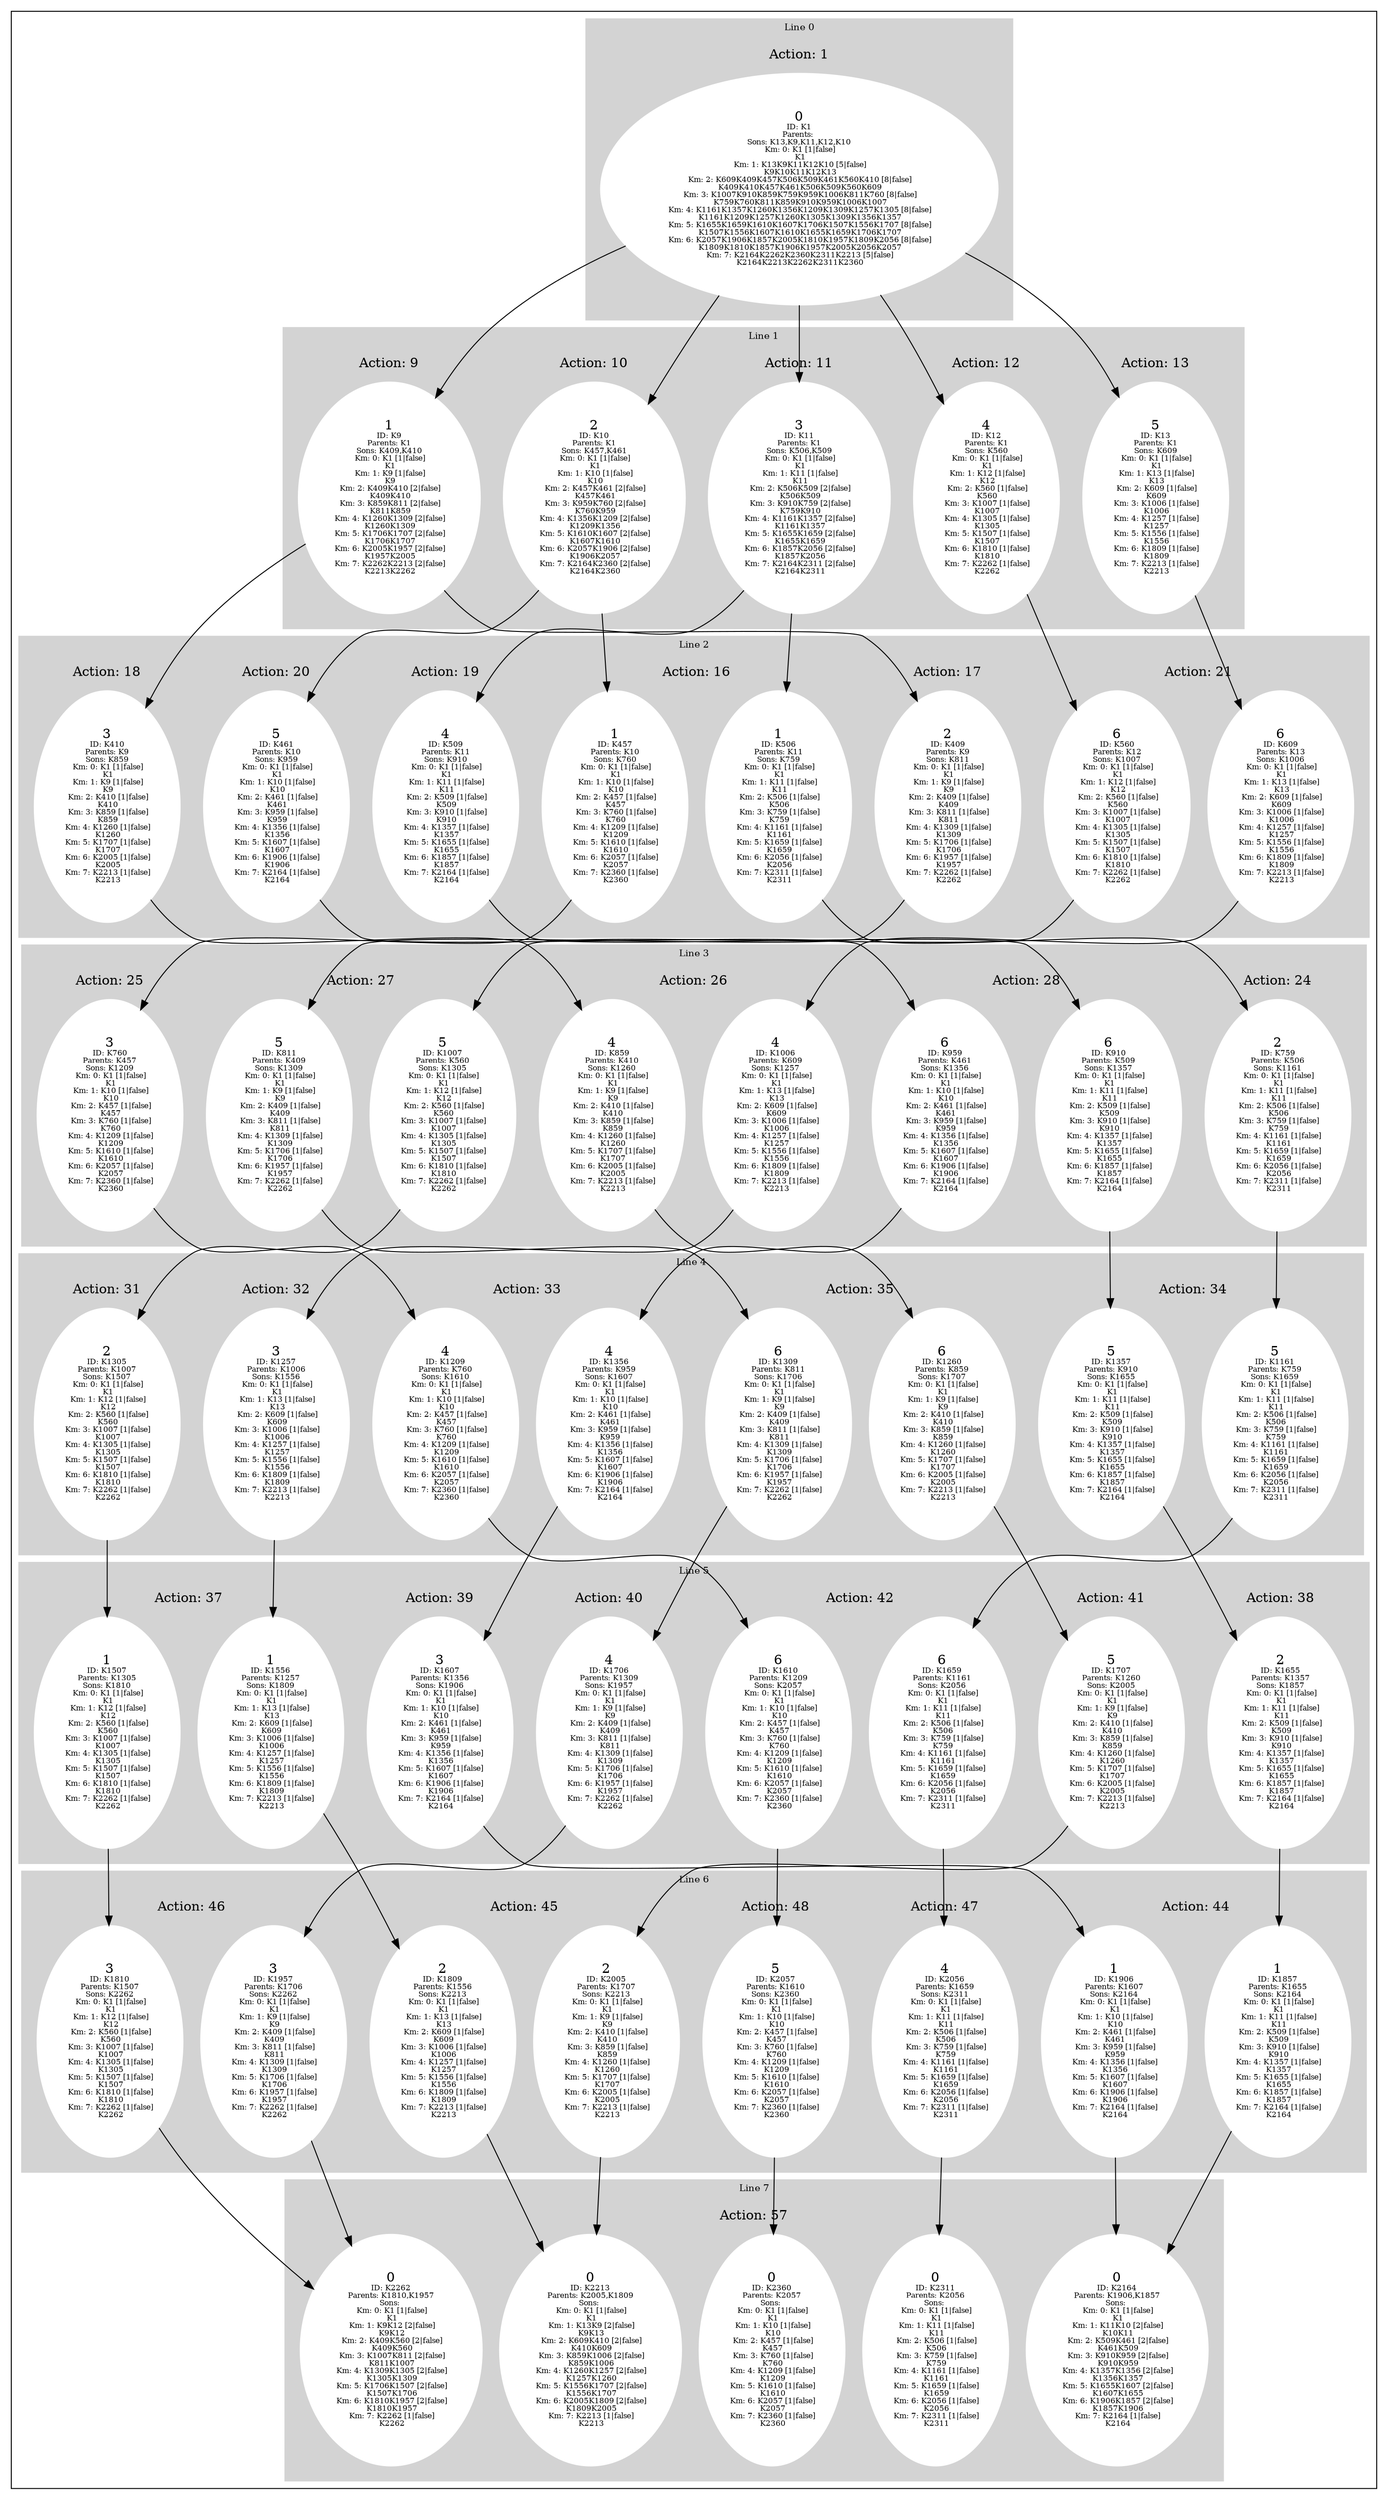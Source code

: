 digraph G {
subgraph cluster_info {
        subgraph cluster_0 {
        style=filled;
        color=lightgrey;
        node [style=filled,color=white];
        subgraph cluster_act_1 {
label = "Action: 1"step_K1 [label=<0<BR /><FONT POINT-SIZE="8">ID: K1</FONT><BR /><FONT POINT-SIZE="8">Parents: </FONT><BR /><FONT POINT-SIZE="8">Sons: K13,K9,K11,K12,K10</FONT><BR /><FONT POINT-SIZE="8"> Km: 0: K1 [1|false]<BR /> K1</FONT><BR /><FONT POINT-SIZE="8"> Km: 1: K13K9K11K12K10 [5|false]<BR /> K9K10K11K12K13</FONT><BR /><FONT POINT-SIZE="8"> Km: 2: K609K409K457K506K509K461K560K410 [8|false]<BR /> K409K410K457K461K506K509K560K609</FONT><BR /><FONT POINT-SIZE="8"> Km: 3: K1007K910K859K759K959K1006K811K760 [8|false]<BR /> K759K760K811K859K910K959K1006K1007</FONT><BR /><FONT POINT-SIZE="8"> Km: 4: K1161K1357K1260K1356K1209K1309K1257K1305 [8|false]<BR /> K1161K1209K1257K1260K1305K1309K1356K1357</FONT><BR /><FONT POINT-SIZE="8"> Km: 5: K1655K1659K1610K1607K1706K1507K1556K1707 [8|false]<BR /> K1507K1556K1607K1610K1655K1659K1706K1707</FONT><BR /><FONT POINT-SIZE="8"> Km: 6: K2057K1906K1857K2005K1810K1957K1809K2056 [8|false]<BR /> K1809K1810K1857K1906K1957K2005K2056K2057</FONT><BR /><FONT POINT-SIZE="8"> Km: 7: K2164K2262K2360K2311K2213 [5|false]<BR /> K2164K2213K2262K2311K2360</FONT>>]
}

        fontsize="10"
        label = "Line 0";
        }

        subgraph cluster_4 {
        style=filled;
        color=lightgrey;
        node [style=filled,color=white];
        subgraph cluster_act_34 {
label = "Action: 34"step_K1357 [label=<5<BR /><FONT POINT-SIZE="8">ID: K1357</FONT><BR /><FONT POINT-SIZE="8">Parents: K910</FONT><BR /><FONT POINT-SIZE="8">Sons: K1655</FONT><BR /><FONT POINT-SIZE="8"> Km: 0: K1 [1|false]<BR /> K1</FONT><BR /><FONT POINT-SIZE="8"> Km: 1: K11 [1|false]<BR /> K11</FONT><BR /><FONT POINT-SIZE="8"> Km: 2: K509 [1|false]<BR /> K509</FONT><BR /><FONT POINT-SIZE="8"> Km: 3: K910 [1|false]<BR /> K910</FONT><BR /><FONT POINT-SIZE="8"> Km: 4: K1357 [1|false]<BR /> K1357</FONT><BR /><FONT POINT-SIZE="8"> Km: 5: K1655 [1|false]<BR /> K1655</FONT><BR /><FONT POINT-SIZE="8"> Km: 6: K1857 [1|false]<BR /> K1857</FONT><BR /><FONT POINT-SIZE="8"> Km: 7: K2164 [1|false]<BR /> K2164</FONT>>]
step_K1161 [label=<5<BR /><FONT POINT-SIZE="8">ID: K1161</FONT><BR /><FONT POINT-SIZE="8">Parents: K759</FONT><BR /><FONT POINT-SIZE="8">Sons: K1659</FONT><BR /><FONT POINT-SIZE="8"> Km: 0: K1 [1|false]<BR /> K1</FONT><BR /><FONT POINT-SIZE="8"> Km: 1: K11 [1|false]<BR /> K11</FONT><BR /><FONT POINT-SIZE="8"> Km: 2: K506 [1|false]<BR /> K506</FONT><BR /><FONT POINT-SIZE="8"> Km: 3: K759 [1|false]<BR /> K759</FONT><BR /><FONT POINT-SIZE="8"> Km: 4: K1161 [1|false]<BR /> K1161</FONT><BR /><FONT POINT-SIZE="8"> Km: 5: K1659 [1|false]<BR /> K1659</FONT><BR /><FONT POINT-SIZE="8"> Km: 6: K2056 [1|false]<BR /> K2056</FONT><BR /><FONT POINT-SIZE="8"> Km: 7: K2311 [1|false]<BR /> K2311</FONT>>]
}
subgraph cluster_act_34 {
label = "Action: 34"step_K1357 [label=<5<BR /><FONT POINT-SIZE="8">ID: K1357</FONT><BR /><FONT POINT-SIZE="8">Parents: K910</FONT><BR /><FONT POINT-SIZE="8">Sons: K1655</FONT><BR /><FONT POINT-SIZE="8"> Km: 0: K1 [1|false]<BR /> K1</FONT><BR /><FONT POINT-SIZE="8"> Km: 1: K11 [1|false]<BR /> K11</FONT><BR /><FONT POINT-SIZE="8"> Km: 2: K509 [1|false]<BR /> K509</FONT><BR /><FONT POINT-SIZE="8"> Km: 3: K910 [1|false]<BR /> K910</FONT><BR /><FONT POINT-SIZE="8"> Km: 4: K1357 [1|false]<BR /> K1357</FONT><BR /><FONT POINT-SIZE="8"> Km: 5: K1655 [1|false]<BR /> K1655</FONT><BR /><FONT POINT-SIZE="8"> Km: 6: K1857 [1|false]<BR /> K1857</FONT><BR /><FONT POINT-SIZE="8"> Km: 7: K2164 [1|false]<BR /> K2164</FONT>>]
step_K1161 [label=<5<BR /><FONT POINT-SIZE="8">ID: K1161</FONT><BR /><FONT POINT-SIZE="8">Parents: K759</FONT><BR /><FONT POINT-SIZE="8">Sons: K1659</FONT><BR /><FONT POINT-SIZE="8"> Km: 0: K1 [1|false]<BR /> K1</FONT><BR /><FONT POINT-SIZE="8"> Km: 1: K11 [1|false]<BR /> K11</FONT><BR /><FONT POINT-SIZE="8"> Km: 2: K506 [1|false]<BR /> K506</FONT><BR /><FONT POINT-SIZE="8"> Km: 3: K759 [1|false]<BR /> K759</FONT><BR /><FONT POINT-SIZE="8"> Km: 4: K1161 [1|false]<BR /> K1161</FONT><BR /><FONT POINT-SIZE="8"> Km: 5: K1659 [1|false]<BR /> K1659</FONT><BR /><FONT POINT-SIZE="8"> Km: 6: K2056 [1|false]<BR /> K2056</FONT><BR /><FONT POINT-SIZE="8"> Km: 7: K2311 [1|false]<BR /> K2311</FONT>>]
}
subgraph cluster_act_35 {
label = "Action: 35"step_K1260 [label=<6<BR /><FONT POINT-SIZE="8">ID: K1260</FONT><BR /><FONT POINT-SIZE="8">Parents: K859</FONT><BR /><FONT POINT-SIZE="8">Sons: K1707</FONT><BR /><FONT POINT-SIZE="8"> Km: 0: K1 [1|false]<BR /> K1</FONT><BR /><FONT POINT-SIZE="8"> Km: 1: K9 [1|false]<BR /> K9</FONT><BR /><FONT POINT-SIZE="8"> Km: 2: K410 [1|false]<BR /> K410</FONT><BR /><FONT POINT-SIZE="8"> Km: 3: K859 [1|false]<BR /> K859</FONT><BR /><FONT POINT-SIZE="8"> Km: 4: K1260 [1|false]<BR /> K1260</FONT><BR /><FONT POINT-SIZE="8"> Km: 5: K1707 [1|false]<BR /> K1707</FONT><BR /><FONT POINT-SIZE="8"> Km: 6: K2005 [1|false]<BR /> K2005</FONT><BR /><FONT POINT-SIZE="8"> Km: 7: K2213 [1|false]<BR /> K2213</FONT>>]
step_K1309 [label=<6<BR /><FONT POINT-SIZE="8">ID: K1309</FONT><BR /><FONT POINT-SIZE="8">Parents: K811</FONT><BR /><FONT POINT-SIZE="8">Sons: K1706</FONT><BR /><FONT POINT-SIZE="8"> Km: 0: K1 [1|false]<BR /> K1</FONT><BR /><FONT POINT-SIZE="8"> Km: 1: K9 [1|false]<BR /> K9</FONT><BR /><FONT POINT-SIZE="8"> Km: 2: K409 [1|false]<BR /> K409</FONT><BR /><FONT POINT-SIZE="8"> Km: 3: K811 [1|false]<BR /> K811</FONT><BR /><FONT POINT-SIZE="8"> Km: 4: K1309 [1|false]<BR /> K1309</FONT><BR /><FONT POINT-SIZE="8"> Km: 5: K1706 [1|false]<BR /> K1706</FONT><BR /><FONT POINT-SIZE="8"> Km: 6: K1957 [1|false]<BR /> K1957</FONT><BR /><FONT POINT-SIZE="8"> Km: 7: K2262 [1|false]<BR /> K2262</FONT>>]
}
subgraph cluster_act_33 {
label = "Action: 33"step_K1209 [label=<4<BR /><FONT POINT-SIZE="8">ID: K1209</FONT><BR /><FONT POINT-SIZE="8">Parents: K760</FONT><BR /><FONT POINT-SIZE="8">Sons: K1610</FONT><BR /><FONT POINT-SIZE="8"> Km: 0: K1 [1|false]<BR /> K1</FONT><BR /><FONT POINT-SIZE="8"> Km: 1: K10 [1|false]<BR /> K10</FONT><BR /><FONT POINT-SIZE="8"> Km: 2: K457 [1|false]<BR /> K457</FONT><BR /><FONT POINT-SIZE="8"> Km: 3: K760 [1|false]<BR /> K760</FONT><BR /><FONT POINT-SIZE="8"> Km: 4: K1209 [1|false]<BR /> K1209</FONT><BR /><FONT POINT-SIZE="8"> Km: 5: K1610 [1|false]<BR /> K1610</FONT><BR /><FONT POINT-SIZE="8"> Km: 6: K2057 [1|false]<BR /> K2057</FONT><BR /><FONT POINT-SIZE="8"> Km: 7: K2360 [1|false]<BR /> K2360</FONT>>]
step_K1356 [label=<4<BR /><FONT POINT-SIZE="8">ID: K1356</FONT><BR /><FONT POINT-SIZE="8">Parents: K959</FONT><BR /><FONT POINT-SIZE="8">Sons: K1607</FONT><BR /><FONT POINT-SIZE="8"> Km: 0: K1 [1|false]<BR /> K1</FONT><BR /><FONT POINT-SIZE="8"> Km: 1: K10 [1|false]<BR /> K10</FONT><BR /><FONT POINT-SIZE="8"> Km: 2: K461 [1|false]<BR /> K461</FONT><BR /><FONT POINT-SIZE="8"> Km: 3: K959 [1|false]<BR /> K959</FONT><BR /><FONT POINT-SIZE="8"> Km: 4: K1356 [1|false]<BR /> K1356</FONT><BR /><FONT POINT-SIZE="8"> Km: 5: K1607 [1|false]<BR /> K1607</FONT><BR /><FONT POINT-SIZE="8"> Km: 6: K1906 [1|false]<BR /> K1906</FONT><BR /><FONT POINT-SIZE="8"> Km: 7: K2164 [1|false]<BR /> K2164</FONT>>]
}
subgraph cluster_act_33 {
label = "Action: 33"step_K1209 [label=<4<BR /><FONT POINT-SIZE="8">ID: K1209</FONT><BR /><FONT POINT-SIZE="8">Parents: K760</FONT><BR /><FONT POINT-SIZE="8">Sons: K1610</FONT><BR /><FONT POINT-SIZE="8"> Km: 0: K1 [1|false]<BR /> K1</FONT><BR /><FONT POINT-SIZE="8"> Km: 1: K10 [1|false]<BR /> K10</FONT><BR /><FONT POINT-SIZE="8"> Km: 2: K457 [1|false]<BR /> K457</FONT><BR /><FONT POINT-SIZE="8"> Km: 3: K760 [1|false]<BR /> K760</FONT><BR /><FONT POINT-SIZE="8"> Km: 4: K1209 [1|false]<BR /> K1209</FONT><BR /><FONT POINT-SIZE="8"> Km: 5: K1610 [1|false]<BR /> K1610</FONT><BR /><FONT POINT-SIZE="8"> Km: 6: K2057 [1|false]<BR /> K2057</FONT><BR /><FONT POINT-SIZE="8"> Km: 7: K2360 [1|false]<BR /> K2360</FONT>>]
step_K1356 [label=<4<BR /><FONT POINT-SIZE="8">ID: K1356</FONT><BR /><FONT POINT-SIZE="8">Parents: K959</FONT><BR /><FONT POINT-SIZE="8">Sons: K1607</FONT><BR /><FONT POINT-SIZE="8"> Km: 0: K1 [1|false]<BR /> K1</FONT><BR /><FONT POINT-SIZE="8"> Km: 1: K10 [1|false]<BR /> K10</FONT><BR /><FONT POINT-SIZE="8"> Km: 2: K461 [1|false]<BR /> K461</FONT><BR /><FONT POINT-SIZE="8"> Km: 3: K959 [1|false]<BR /> K959</FONT><BR /><FONT POINT-SIZE="8"> Km: 4: K1356 [1|false]<BR /> K1356</FONT><BR /><FONT POINT-SIZE="8"> Km: 5: K1607 [1|false]<BR /> K1607</FONT><BR /><FONT POINT-SIZE="8"> Km: 6: K1906 [1|false]<BR /> K1906</FONT><BR /><FONT POINT-SIZE="8"> Km: 7: K2164 [1|false]<BR /> K2164</FONT>>]
}
subgraph cluster_act_35 {
label = "Action: 35"step_K1260 [label=<6<BR /><FONT POINT-SIZE="8">ID: K1260</FONT><BR /><FONT POINT-SIZE="8">Parents: K859</FONT><BR /><FONT POINT-SIZE="8">Sons: K1707</FONT><BR /><FONT POINT-SIZE="8"> Km: 0: K1 [1|false]<BR /> K1</FONT><BR /><FONT POINT-SIZE="8"> Km: 1: K9 [1|false]<BR /> K9</FONT><BR /><FONT POINT-SIZE="8"> Km: 2: K410 [1|false]<BR /> K410</FONT><BR /><FONT POINT-SIZE="8"> Km: 3: K859 [1|false]<BR /> K859</FONT><BR /><FONT POINT-SIZE="8"> Km: 4: K1260 [1|false]<BR /> K1260</FONT><BR /><FONT POINT-SIZE="8"> Km: 5: K1707 [1|false]<BR /> K1707</FONT><BR /><FONT POINT-SIZE="8"> Km: 6: K2005 [1|false]<BR /> K2005</FONT><BR /><FONT POINT-SIZE="8"> Km: 7: K2213 [1|false]<BR /> K2213</FONT>>]
step_K1309 [label=<6<BR /><FONT POINT-SIZE="8">ID: K1309</FONT><BR /><FONT POINT-SIZE="8">Parents: K811</FONT><BR /><FONT POINT-SIZE="8">Sons: K1706</FONT><BR /><FONT POINT-SIZE="8"> Km: 0: K1 [1|false]<BR /> K1</FONT><BR /><FONT POINT-SIZE="8"> Km: 1: K9 [1|false]<BR /> K9</FONT><BR /><FONT POINT-SIZE="8"> Km: 2: K409 [1|false]<BR /> K409</FONT><BR /><FONT POINT-SIZE="8"> Km: 3: K811 [1|false]<BR /> K811</FONT><BR /><FONT POINT-SIZE="8"> Km: 4: K1309 [1|false]<BR /> K1309</FONT><BR /><FONT POINT-SIZE="8"> Km: 5: K1706 [1|false]<BR /> K1706</FONT><BR /><FONT POINT-SIZE="8"> Km: 6: K1957 [1|false]<BR /> K1957</FONT><BR /><FONT POINT-SIZE="8"> Km: 7: K2262 [1|false]<BR /> K2262</FONT>>]
}
subgraph cluster_act_32 {
label = "Action: 32"step_K1257 [label=<3<BR /><FONT POINT-SIZE="8">ID: K1257</FONT><BR /><FONT POINT-SIZE="8">Parents: K1006</FONT><BR /><FONT POINT-SIZE="8">Sons: K1556</FONT><BR /><FONT POINT-SIZE="8"> Km: 0: K1 [1|false]<BR /> K1</FONT><BR /><FONT POINT-SIZE="8"> Km: 1: K13 [1|false]<BR /> K13</FONT><BR /><FONT POINT-SIZE="8"> Km: 2: K609 [1|false]<BR /> K609</FONT><BR /><FONT POINT-SIZE="8"> Km: 3: K1006 [1|false]<BR /> K1006</FONT><BR /><FONT POINT-SIZE="8"> Km: 4: K1257 [1|false]<BR /> K1257</FONT><BR /><FONT POINT-SIZE="8"> Km: 5: K1556 [1|false]<BR /> K1556</FONT><BR /><FONT POINT-SIZE="8"> Km: 6: K1809 [1|false]<BR /> K1809</FONT><BR /><FONT POINT-SIZE="8"> Km: 7: K2213 [1|false]<BR /> K2213</FONT>>]
}
subgraph cluster_act_31 {
label = "Action: 31"step_K1305 [label=<2<BR /><FONT POINT-SIZE="8">ID: K1305</FONT><BR /><FONT POINT-SIZE="8">Parents: K1007</FONT><BR /><FONT POINT-SIZE="8">Sons: K1507</FONT><BR /><FONT POINT-SIZE="8"> Km: 0: K1 [1|false]<BR /> K1</FONT><BR /><FONT POINT-SIZE="8"> Km: 1: K12 [1|false]<BR /> K12</FONT><BR /><FONT POINT-SIZE="8"> Km: 2: K560 [1|false]<BR /> K560</FONT><BR /><FONT POINT-SIZE="8"> Km: 3: K1007 [1|false]<BR /> K1007</FONT><BR /><FONT POINT-SIZE="8"> Km: 4: K1305 [1|false]<BR /> K1305</FONT><BR /><FONT POINT-SIZE="8"> Km: 5: K1507 [1|false]<BR /> K1507</FONT><BR /><FONT POINT-SIZE="8"> Km: 6: K1810 [1|false]<BR /> K1810</FONT><BR /><FONT POINT-SIZE="8"> Km: 7: K2262 [1|false]<BR /> K2262</FONT>>]
}

        fontsize="10"
        label = "Line 4";
        }

        subgraph cluster_7 {
        style=filled;
        color=lightgrey;
        node [style=filled,color=white];
        subgraph cluster_act_57 {
label = "Action: 57"step_K2164 [label=<0<BR /><FONT POINT-SIZE="8">ID: K2164</FONT><BR /><FONT POINT-SIZE="8">Parents: K1906,K1857</FONT><BR /><FONT POINT-SIZE="8">Sons: </FONT><BR /><FONT POINT-SIZE="8"> Km: 0: K1 [1|false]<BR /> K1</FONT><BR /><FONT POINT-SIZE="8"> Km: 1: K11K10 [2|false]<BR /> K10K11</FONT><BR /><FONT POINT-SIZE="8"> Km: 2: K509K461 [2|false]<BR /> K461K509</FONT><BR /><FONT POINT-SIZE="8"> Km: 3: K910K959 [2|false]<BR /> K910K959</FONT><BR /><FONT POINT-SIZE="8"> Km: 4: K1357K1356 [2|false]<BR /> K1356K1357</FONT><BR /><FONT POINT-SIZE="8"> Km: 5: K1655K1607 [2|false]<BR /> K1607K1655</FONT><BR /><FONT POINT-SIZE="8"> Km: 6: K1906K1857 [2|false]<BR /> K1857K1906</FONT><BR /><FONT POINT-SIZE="8"> Km: 7: K2164 [1|false]<BR /> K2164</FONT>>]
step_K2262 [label=<0<BR /><FONT POINT-SIZE="8">ID: K2262</FONT><BR /><FONT POINT-SIZE="8">Parents: K1810,K1957</FONT><BR /><FONT POINT-SIZE="8">Sons: </FONT><BR /><FONT POINT-SIZE="8"> Km: 0: K1 [1|false]<BR /> K1</FONT><BR /><FONT POINT-SIZE="8"> Km: 1: K9K12 [2|false]<BR /> K9K12</FONT><BR /><FONT POINT-SIZE="8"> Km: 2: K409K560 [2|false]<BR /> K409K560</FONT><BR /><FONT POINT-SIZE="8"> Km: 3: K1007K811 [2|false]<BR /> K811K1007</FONT><BR /><FONT POINT-SIZE="8"> Km: 4: K1309K1305 [2|false]<BR /> K1305K1309</FONT><BR /><FONT POINT-SIZE="8"> Km: 5: K1706K1507 [2|false]<BR /> K1507K1706</FONT><BR /><FONT POINT-SIZE="8"> Km: 6: K1810K1957 [2|false]<BR /> K1810K1957</FONT><BR /><FONT POINT-SIZE="8"> Km: 7: K2262 [1|false]<BR /> K2262</FONT>>]
step_K2360 [label=<0<BR /><FONT POINT-SIZE="8">ID: K2360</FONT><BR /><FONT POINT-SIZE="8">Parents: K2057</FONT><BR /><FONT POINT-SIZE="8">Sons: </FONT><BR /><FONT POINT-SIZE="8"> Km: 0: K1 [1|false]<BR /> K1</FONT><BR /><FONT POINT-SIZE="8"> Km: 1: K10 [1|false]<BR /> K10</FONT><BR /><FONT POINT-SIZE="8"> Km: 2: K457 [1|false]<BR /> K457</FONT><BR /><FONT POINT-SIZE="8"> Km: 3: K760 [1|false]<BR /> K760</FONT><BR /><FONT POINT-SIZE="8"> Km: 4: K1209 [1|false]<BR /> K1209</FONT><BR /><FONT POINT-SIZE="8"> Km: 5: K1610 [1|false]<BR /> K1610</FONT><BR /><FONT POINT-SIZE="8"> Km: 6: K2057 [1|false]<BR /> K2057</FONT><BR /><FONT POINT-SIZE="8"> Km: 7: K2360 [1|false]<BR /> K2360</FONT>>]
step_K2311 [label=<0<BR /><FONT POINT-SIZE="8">ID: K2311</FONT><BR /><FONT POINT-SIZE="8">Parents: K2056</FONT><BR /><FONT POINT-SIZE="8">Sons: </FONT><BR /><FONT POINT-SIZE="8"> Km: 0: K1 [1|false]<BR /> K1</FONT><BR /><FONT POINT-SIZE="8"> Km: 1: K11 [1|false]<BR /> K11</FONT><BR /><FONT POINT-SIZE="8"> Km: 2: K506 [1|false]<BR /> K506</FONT><BR /><FONT POINT-SIZE="8"> Km: 3: K759 [1|false]<BR /> K759</FONT><BR /><FONT POINT-SIZE="8"> Km: 4: K1161 [1|false]<BR /> K1161</FONT><BR /><FONT POINT-SIZE="8"> Km: 5: K1659 [1|false]<BR /> K1659</FONT><BR /><FONT POINT-SIZE="8"> Km: 6: K2056 [1|false]<BR /> K2056</FONT><BR /><FONT POINT-SIZE="8"> Km: 7: K2311 [1|false]<BR /> K2311</FONT>>]
step_K2213 [label=<0<BR /><FONT POINT-SIZE="8">ID: K2213</FONT><BR /><FONT POINT-SIZE="8">Parents: K2005,K1809</FONT><BR /><FONT POINT-SIZE="8">Sons: </FONT><BR /><FONT POINT-SIZE="8"> Km: 0: K1 [1|false]<BR /> K1</FONT><BR /><FONT POINT-SIZE="8"> Km: 1: K13K9 [2|false]<BR /> K9K13</FONT><BR /><FONT POINT-SIZE="8"> Km: 2: K609K410 [2|false]<BR /> K410K609</FONT><BR /><FONT POINT-SIZE="8"> Km: 3: K859K1006 [2|false]<BR /> K859K1006</FONT><BR /><FONT POINT-SIZE="8"> Km: 4: K1260K1257 [2|false]<BR /> K1257K1260</FONT><BR /><FONT POINT-SIZE="8"> Km: 5: K1556K1707 [2|false]<BR /> K1556K1707</FONT><BR /><FONT POINT-SIZE="8"> Km: 6: K2005K1809 [2|false]<BR /> K1809K2005</FONT><BR /><FONT POINT-SIZE="8"> Km: 7: K2213 [1|false]<BR /> K2213</FONT>>]
}
subgraph cluster_act_57 {
label = "Action: 57"step_K2164 [label=<0<BR /><FONT POINT-SIZE="8">ID: K2164</FONT><BR /><FONT POINT-SIZE="8">Parents: K1906,K1857</FONT><BR /><FONT POINT-SIZE="8">Sons: </FONT><BR /><FONT POINT-SIZE="8"> Km: 0: K1 [1|false]<BR /> K1</FONT><BR /><FONT POINT-SIZE="8"> Km: 1: K11K10 [2|false]<BR /> K10K11</FONT><BR /><FONT POINT-SIZE="8"> Km: 2: K509K461 [2|false]<BR /> K461K509</FONT><BR /><FONT POINT-SIZE="8"> Km: 3: K910K959 [2|false]<BR /> K910K959</FONT><BR /><FONT POINT-SIZE="8"> Km: 4: K1357K1356 [2|false]<BR /> K1356K1357</FONT><BR /><FONT POINT-SIZE="8"> Km: 5: K1655K1607 [2|false]<BR /> K1607K1655</FONT><BR /><FONT POINT-SIZE="8"> Km: 6: K1906K1857 [2|false]<BR /> K1857K1906</FONT><BR /><FONT POINT-SIZE="8"> Km: 7: K2164 [1|false]<BR /> K2164</FONT>>]
step_K2262 [label=<0<BR /><FONT POINT-SIZE="8">ID: K2262</FONT><BR /><FONT POINT-SIZE="8">Parents: K1810,K1957</FONT><BR /><FONT POINT-SIZE="8">Sons: </FONT><BR /><FONT POINT-SIZE="8"> Km: 0: K1 [1|false]<BR /> K1</FONT><BR /><FONT POINT-SIZE="8"> Km: 1: K9K12 [2|false]<BR /> K9K12</FONT><BR /><FONT POINT-SIZE="8"> Km: 2: K409K560 [2|false]<BR /> K409K560</FONT><BR /><FONT POINT-SIZE="8"> Km: 3: K1007K811 [2|false]<BR /> K811K1007</FONT><BR /><FONT POINT-SIZE="8"> Km: 4: K1309K1305 [2|false]<BR /> K1305K1309</FONT><BR /><FONT POINT-SIZE="8"> Km: 5: K1706K1507 [2|false]<BR /> K1507K1706</FONT><BR /><FONT POINT-SIZE="8"> Km: 6: K1810K1957 [2|false]<BR /> K1810K1957</FONT><BR /><FONT POINT-SIZE="8"> Km: 7: K2262 [1|false]<BR /> K2262</FONT>>]
step_K2360 [label=<0<BR /><FONT POINT-SIZE="8">ID: K2360</FONT><BR /><FONT POINT-SIZE="8">Parents: K2057</FONT><BR /><FONT POINT-SIZE="8">Sons: </FONT><BR /><FONT POINT-SIZE="8"> Km: 0: K1 [1|false]<BR /> K1</FONT><BR /><FONT POINT-SIZE="8"> Km: 1: K10 [1|false]<BR /> K10</FONT><BR /><FONT POINT-SIZE="8"> Km: 2: K457 [1|false]<BR /> K457</FONT><BR /><FONT POINT-SIZE="8"> Km: 3: K760 [1|false]<BR /> K760</FONT><BR /><FONT POINT-SIZE="8"> Km: 4: K1209 [1|false]<BR /> K1209</FONT><BR /><FONT POINT-SIZE="8"> Km: 5: K1610 [1|false]<BR /> K1610</FONT><BR /><FONT POINT-SIZE="8"> Km: 6: K2057 [1|false]<BR /> K2057</FONT><BR /><FONT POINT-SIZE="8"> Km: 7: K2360 [1|false]<BR /> K2360</FONT>>]
step_K2311 [label=<0<BR /><FONT POINT-SIZE="8">ID: K2311</FONT><BR /><FONT POINT-SIZE="8">Parents: K2056</FONT><BR /><FONT POINT-SIZE="8">Sons: </FONT><BR /><FONT POINT-SIZE="8"> Km: 0: K1 [1|false]<BR /> K1</FONT><BR /><FONT POINT-SIZE="8"> Km: 1: K11 [1|false]<BR /> K11</FONT><BR /><FONT POINT-SIZE="8"> Km: 2: K506 [1|false]<BR /> K506</FONT><BR /><FONT POINT-SIZE="8"> Km: 3: K759 [1|false]<BR /> K759</FONT><BR /><FONT POINT-SIZE="8"> Km: 4: K1161 [1|false]<BR /> K1161</FONT><BR /><FONT POINT-SIZE="8"> Km: 5: K1659 [1|false]<BR /> K1659</FONT><BR /><FONT POINT-SIZE="8"> Km: 6: K2056 [1|false]<BR /> K2056</FONT><BR /><FONT POINT-SIZE="8"> Km: 7: K2311 [1|false]<BR /> K2311</FONT>>]
step_K2213 [label=<0<BR /><FONT POINT-SIZE="8">ID: K2213</FONT><BR /><FONT POINT-SIZE="8">Parents: K2005,K1809</FONT><BR /><FONT POINT-SIZE="8">Sons: </FONT><BR /><FONT POINT-SIZE="8"> Km: 0: K1 [1|false]<BR /> K1</FONT><BR /><FONT POINT-SIZE="8"> Km: 1: K13K9 [2|false]<BR /> K9K13</FONT><BR /><FONT POINT-SIZE="8"> Km: 2: K609K410 [2|false]<BR /> K410K609</FONT><BR /><FONT POINT-SIZE="8"> Km: 3: K859K1006 [2|false]<BR /> K859K1006</FONT><BR /><FONT POINT-SIZE="8"> Km: 4: K1260K1257 [2|false]<BR /> K1257K1260</FONT><BR /><FONT POINT-SIZE="8"> Km: 5: K1556K1707 [2|false]<BR /> K1556K1707</FONT><BR /><FONT POINT-SIZE="8"> Km: 6: K2005K1809 [2|false]<BR /> K1809K2005</FONT><BR /><FONT POINT-SIZE="8"> Km: 7: K2213 [1|false]<BR /> K2213</FONT>>]
}
subgraph cluster_act_57 {
label = "Action: 57"step_K2164 [label=<0<BR /><FONT POINT-SIZE="8">ID: K2164</FONT><BR /><FONT POINT-SIZE="8">Parents: K1906,K1857</FONT><BR /><FONT POINT-SIZE="8">Sons: </FONT><BR /><FONT POINT-SIZE="8"> Km: 0: K1 [1|false]<BR /> K1</FONT><BR /><FONT POINT-SIZE="8"> Km: 1: K11K10 [2|false]<BR /> K10K11</FONT><BR /><FONT POINT-SIZE="8"> Km: 2: K509K461 [2|false]<BR /> K461K509</FONT><BR /><FONT POINT-SIZE="8"> Km: 3: K910K959 [2|false]<BR /> K910K959</FONT><BR /><FONT POINT-SIZE="8"> Km: 4: K1357K1356 [2|false]<BR /> K1356K1357</FONT><BR /><FONT POINT-SIZE="8"> Km: 5: K1655K1607 [2|false]<BR /> K1607K1655</FONT><BR /><FONT POINT-SIZE="8"> Km: 6: K1906K1857 [2|false]<BR /> K1857K1906</FONT><BR /><FONT POINT-SIZE="8"> Km: 7: K2164 [1|false]<BR /> K2164</FONT>>]
step_K2262 [label=<0<BR /><FONT POINT-SIZE="8">ID: K2262</FONT><BR /><FONT POINT-SIZE="8">Parents: K1810,K1957</FONT><BR /><FONT POINT-SIZE="8">Sons: </FONT><BR /><FONT POINT-SIZE="8"> Km: 0: K1 [1|false]<BR /> K1</FONT><BR /><FONT POINT-SIZE="8"> Km: 1: K9K12 [2|false]<BR /> K9K12</FONT><BR /><FONT POINT-SIZE="8"> Km: 2: K409K560 [2|false]<BR /> K409K560</FONT><BR /><FONT POINT-SIZE="8"> Km: 3: K1007K811 [2|false]<BR /> K811K1007</FONT><BR /><FONT POINT-SIZE="8"> Km: 4: K1309K1305 [2|false]<BR /> K1305K1309</FONT><BR /><FONT POINT-SIZE="8"> Km: 5: K1706K1507 [2|false]<BR /> K1507K1706</FONT><BR /><FONT POINT-SIZE="8"> Km: 6: K1810K1957 [2|false]<BR /> K1810K1957</FONT><BR /><FONT POINT-SIZE="8"> Km: 7: K2262 [1|false]<BR /> K2262</FONT>>]
step_K2360 [label=<0<BR /><FONT POINT-SIZE="8">ID: K2360</FONT><BR /><FONT POINT-SIZE="8">Parents: K2057</FONT><BR /><FONT POINT-SIZE="8">Sons: </FONT><BR /><FONT POINT-SIZE="8"> Km: 0: K1 [1|false]<BR /> K1</FONT><BR /><FONT POINT-SIZE="8"> Km: 1: K10 [1|false]<BR /> K10</FONT><BR /><FONT POINT-SIZE="8"> Km: 2: K457 [1|false]<BR /> K457</FONT><BR /><FONT POINT-SIZE="8"> Km: 3: K760 [1|false]<BR /> K760</FONT><BR /><FONT POINT-SIZE="8"> Km: 4: K1209 [1|false]<BR /> K1209</FONT><BR /><FONT POINT-SIZE="8"> Km: 5: K1610 [1|false]<BR /> K1610</FONT><BR /><FONT POINT-SIZE="8"> Km: 6: K2057 [1|false]<BR /> K2057</FONT><BR /><FONT POINT-SIZE="8"> Km: 7: K2360 [1|false]<BR /> K2360</FONT>>]
step_K2311 [label=<0<BR /><FONT POINT-SIZE="8">ID: K2311</FONT><BR /><FONT POINT-SIZE="8">Parents: K2056</FONT><BR /><FONT POINT-SIZE="8">Sons: </FONT><BR /><FONT POINT-SIZE="8"> Km: 0: K1 [1|false]<BR /> K1</FONT><BR /><FONT POINT-SIZE="8"> Km: 1: K11 [1|false]<BR /> K11</FONT><BR /><FONT POINT-SIZE="8"> Km: 2: K506 [1|false]<BR /> K506</FONT><BR /><FONT POINT-SIZE="8"> Km: 3: K759 [1|false]<BR /> K759</FONT><BR /><FONT POINT-SIZE="8"> Km: 4: K1161 [1|false]<BR /> K1161</FONT><BR /><FONT POINT-SIZE="8"> Km: 5: K1659 [1|false]<BR /> K1659</FONT><BR /><FONT POINT-SIZE="8"> Km: 6: K2056 [1|false]<BR /> K2056</FONT><BR /><FONT POINT-SIZE="8"> Km: 7: K2311 [1|false]<BR /> K2311</FONT>>]
step_K2213 [label=<0<BR /><FONT POINT-SIZE="8">ID: K2213</FONT><BR /><FONT POINT-SIZE="8">Parents: K2005,K1809</FONT><BR /><FONT POINT-SIZE="8">Sons: </FONT><BR /><FONT POINT-SIZE="8"> Km: 0: K1 [1|false]<BR /> K1</FONT><BR /><FONT POINT-SIZE="8"> Km: 1: K13K9 [2|false]<BR /> K9K13</FONT><BR /><FONT POINT-SIZE="8"> Km: 2: K609K410 [2|false]<BR /> K410K609</FONT><BR /><FONT POINT-SIZE="8"> Km: 3: K859K1006 [2|false]<BR /> K859K1006</FONT><BR /><FONT POINT-SIZE="8"> Km: 4: K1260K1257 [2|false]<BR /> K1257K1260</FONT><BR /><FONT POINT-SIZE="8"> Km: 5: K1556K1707 [2|false]<BR /> K1556K1707</FONT><BR /><FONT POINT-SIZE="8"> Km: 6: K2005K1809 [2|false]<BR /> K1809K2005</FONT><BR /><FONT POINT-SIZE="8"> Km: 7: K2213 [1|false]<BR /> K2213</FONT>>]
}
subgraph cluster_act_57 {
label = "Action: 57"step_K2164 [label=<0<BR /><FONT POINT-SIZE="8">ID: K2164</FONT><BR /><FONT POINT-SIZE="8">Parents: K1906,K1857</FONT><BR /><FONT POINT-SIZE="8">Sons: </FONT><BR /><FONT POINT-SIZE="8"> Km: 0: K1 [1|false]<BR /> K1</FONT><BR /><FONT POINT-SIZE="8"> Km: 1: K11K10 [2|false]<BR /> K10K11</FONT><BR /><FONT POINT-SIZE="8"> Km: 2: K509K461 [2|false]<BR /> K461K509</FONT><BR /><FONT POINT-SIZE="8"> Km: 3: K910K959 [2|false]<BR /> K910K959</FONT><BR /><FONT POINT-SIZE="8"> Km: 4: K1357K1356 [2|false]<BR /> K1356K1357</FONT><BR /><FONT POINT-SIZE="8"> Km: 5: K1655K1607 [2|false]<BR /> K1607K1655</FONT><BR /><FONT POINT-SIZE="8"> Km: 6: K1906K1857 [2|false]<BR /> K1857K1906</FONT><BR /><FONT POINT-SIZE="8"> Km: 7: K2164 [1|false]<BR /> K2164</FONT>>]
step_K2262 [label=<0<BR /><FONT POINT-SIZE="8">ID: K2262</FONT><BR /><FONT POINT-SIZE="8">Parents: K1810,K1957</FONT><BR /><FONT POINT-SIZE="8">Sons: </FONT><BR /><FONT POINT-SIZE="8"> Km: 0: K1 [1|false]<BR /> K1</FONT><BR /><FONT POINT-SIZE="8"> Km: 1: K9K12 [2|false]<BR /> K9K12</FONT><BR /><FONT POINT-SIZE="8"> Km: 2: K409K560 [2|false]<BR /> K409K560</FONT><BR /><FONT POINT-SIZE="8"> Km: 3: K1007K811 [2|false]<BR /> K811K1007</FONT><BR /><FONT POINT-SIZE="8"> Km: 4: K1309K1305 [2|false]<BR /> K1305K1309</FONT><BR /><FONT POINT-SIZE="8"> Km: 5: K1706K1507 [2|false]<BR /> K1507K1706</FONT><BR /><FONT POINT-SIZE="8"> Km: 6: K1810K1957 [2|false]<BR /> K1810K1957</FONT><BR /><FONT POINT-SIZE="8"> Km: 7: K2262 [1|false]<BR /> K2262</FONT>>]
step_K2360 [label=<0<BR /><FONT POINT-SIZE="8">ID: K2360</FONT><BR /><FONT POINT-SIZE="8">Parents: K2057</FONT><BR /><FONT POINT-SIZE="8">Sons: </FONT><BR /><FONT POINT-SIZE="8"> Km: 0: K1 [1|false]<BR /> K1</FONT><BR /><FONT POINT-SIZE="8"> Km: 1: K10 [1|false]<BR /> K10</FONT><BR /><FONT POINT-SIZE="8"> Km: 2: K457 [1|false]<BR /> K457</FONT><BR /><FONT POINT-SIZE="8"> Km: 3: K760 [1|false]<BR /> K760</FONT><BR /><FONT POINT-SIZE="8"> Km: 4: K1209 [1|false]<BR /> K1209</FONT><BR /><FONT POINT-SIZE="8"> Km: 5: K1610 [1|false]<BR /> K1610</FONT><BR /><FONT POINT-SIZE="8"> Km: 6: K2057 [1|false]<BR /> K2057</FONT><BR /><FONT POINT-SIZE="8"> Km: 7: K2360 [1|false]<BR /> K2360</FONT>>]
step_K2311 [label=<0<BR /><FONT POINT-SIZE="8">ID: K2311</FONT><BR /><FONT POINT-SIZE="8">Parents: K2056</FONT><BR /><FONT POINT-SIZE="8">Sons: </FONT><BR /><FONT POINT-SIZE="8"> Km: 0: K1 [1|false]<BR /> K1</FONT><BR /><FONT POINT-SIZE="8"> Km: 1: K11 [1|false]<BR /> K11</FONT><BR /><FONT POINT-SIZE="8"> Km: 2: K506 [1|false]<BR /> K506</FONT><BR /><FONT POINT-SIZE="8"> Km: 3: K759 [1|false]<BR /> K759</FONT><BR /><FONT POINT-SIZE="8"> Km: 4: K1161 [1|false]<BR /> K1161</FONT><BR /><FONT POINT-SIZE="8"> Km: 5: K1659 [1|false]<BR /> K1659</FONT><BR /><FONT POINT-SIZE="8"> Km: 6: K2056 [1|false]<BR /> K2056</FONT><BR /><FONT POINT-SIZE="8"> Km: 7: K2311 [1|false]<BR /> K2311</FONT>>]
step_K2213 [label=<0<BR /><FONT POINT-SIZE="8">ID: K2213</FONT><BR /><FONT POINT-SIZE="8">Parents: K2005,K1809</FONT><BR /><FONT POINT-SIZE="8">Sons: </FONT><BR /><FONT POINT-SIZE="8"> Km: 0: K1 [1|false]<BR /> K1</FONT><BR /><FONT POINT-SIZE="8"> Km: 1: K13K9 [2|false]<BR /> K9K13</FONT><BR /><FONT POINT-SIZE="8"> Km: 2: K609K410 [2|false]<BR /> K410K609</FONT><BR /><FONT POINT-SIZE="8"> Km: 3: K859K1006 [2|false]<BR /> K859K1006</FONT><BR /><FONT POINT-SIZE="8"> Km: 4: K1260K1257 [2|false]<BR /> K1257K1260</FONT><BR /><FONT POINT-SIZE="8"> Km: 5: K1556K1707 [2|false]<BR /> K1556K1707</FONT><BR /><FONT POINT-SIZE="8"> Km: 6: K2005K1809 [2|false]<BR /> K1809K2005</FONT><BR /><FONT POINT-SIZE="8"> Km: 7: K2213 [1|false]<BR /> K2213</FONT>>]
}
subgraph cluster_act_57 {
label = "Action: 57"step_K2164 [label=<0<BR /><FONT POINT-SIZE="8">ID: K2164</FONT><BR /><FONT POINT-SIZE="8">Parents: K1906,K1857</FONT><BR /><FONT POINT-SIZE="8">Sons: </FONT><BR /><FONT POINT-SIZE="8"> Km: 0: K1 [1|false]<BR /> K1</FONT><BR /><FONT POINT-SIZE="8"> Km: 1: K11K10 [2|false]<BR /> K10K11</FONT><BR /><FONT POINT-SIZE="8"> Km: 2: K509K461 [2|false]<BR /> K461K509</FONT><BR /><FONT POINT-SIZE="8"> Km: 3: K910K959 [2|false]<BR /> K910K959</FONT><BR /><FONT POINT-SIZE="8"> Km: 4: K1357K1356 [2|false]<BR /> K1356K1357</FONT><BR /><FONT POINT-SIZE="8"> Km: 5: K1655K1607 [2|false]<BR /> K1607K1655</FONT><BR /><FONT POINT-SIZE="8"> Km: 6: K1906K1857 [2|false]<BR /> K1857K1906</FONT><BR /><FONT POINT-SIZE="8"> Km: 7: K2164 [1|false]<BR /> K2164</FONT>>]
step_K2262 [label=<0<BR /><FONT POINT-SIZE="8">ID: K2262</FONT><BR /><FONT POINT-SIZE="8">Parents: K1810,K1957</FONT><BR /><FONT POINT-SIZE="8">Sons: </FONT><BR /><FONT POINT-SIZE="8"> Km: 0: K1 [1|false]<BR /> K1</FONT><BR /><FONT POINT-SIZE="8"> Km: 1: K9K12 [2|false]<BR /> K9K12</FONT><BR /><FONT POINT-SIZE="8"> Km: 2: K409K560 [2|false]<BR /> K409K560</FONT><BR /><FONT POINT-SIZE="8"> Km: 3: K1007K811 [2|false]<BR /> K811K1007</FONT><BR /><FONT POINT-SIZE="8"> Km: 4: K1309K1305 [2|false]<BR /> K1305K1309</FONT><BR /><FONT POINT-SIZE="8"> Km: 5: K1706K1507 [2|false]<BR /> K1507K1706</FONT><BR /><FONT POINT-SIZE="8"> Km: 6: K1810K1957 [2|false]<BR /> K1810K1957</FONT><BR /><FONT POINT-SIZE="8"> Km: 7: K2262 [1|false]<BR /> K2262</FONT>>]
step_K2360 [label=<0<BR /><FONT POINT-SIZE="8">ID: K2360</FONT><BR /><FONT POINT-SIZE="8">Parents: K2057</FONT><BR /><FONT POINT-SIZE="8">Sons: </FONT><BR /><FONT POINT-SIZE="8"> Km: 0: K1 [1|false]<BR /> K1</FONT><BR /><FONT POINT-SIZE="8"> Km: 1: K10 [1|false]<BR /> K10</FONT><BR /><FONT POINT-SIZE="8"> Km: 2: K457 [1|false]<BR /> K457</FONT><BR /><FONT POINT-SIZE="8"> Km: 3: K760 [1|false]<BR /> K760</FONT><BR /><FONT POINT-SIZE="8"> Km: 4: K1209 [1|false]<BR /> K1209</FONT><BR /><FONT POINT-SIZE="8"> Km: 5: K1610 [1|false]<BR /> K1610</FONT><BR /><FONT POINT-SIZE="8"> Km: 6: K2057 [1|false]<BR /> K2057</FONT><BR /><FONT POINT-SIZE="8"> Km: 7: K2360 [1|false]<BR /> K2360</FONT>>]
step_K2311 [label=<0<BR /><FONT POINT-SIZE="8">ID: K2311</FONT><BR /><FONT POINT-SIZE="8">Parents: K2056</FONT><BR /><FONT POINT-SIZE="8">Sons: </FONT><BR /><FONT POINT-SIZE="8"> Km: 0: K1 [1|false]<BR /> K1</FONT><BR /><FONT POINT-SIZE="8"> Km: 1: K11 [1|false]<BR /> K11</FONT><BR /><FONT POINT-SIZE="8"> Km: 2: K506 [1|false]<BR /> K506</FONT><BR /><FONT POINT-SIZE="8"> Km: 3: K759 [1|false]<BR /> K759</FONT><BR /><FONT POINT-SIZE="8"> Km: 4: K1161 [1|false]<BR /> K1161</FONT><BR /><FONT POINT-SIZE="8"> Km: 5: K1659 [1|false]<BR /> K1659</FONT><BR /><FONT POINT-SIZE="8"> Km: 6: K2056 [1|false]<BR /> K2056</FONT><BR /><FONT POINT-SIZE="8"> Km: 7: K2311 [1|false]<BR /> K2311</FONT>>]
step_K2213 [label=<0<BR /><FONT POINT-SIZE="8">ID: K2213</FONT><BR /><FONT POINT-SIZE="8">Parents: K2005,K1809</FONT><BR /><FONT POINT-SIZE="8">Sons: </FONT><BR /><FONT POINT-SIZE="8"> Km: 0: K1 [1|false]<BR /> K1</FONT><BR /><FONT POINT-SIZE="8"> Km: 1: K13K9 [2|false]<BR /> K9K13</FONT><BR /><FONT POINT-SIZE="8"> Km: 2: K609K410 [2|false]<BR /> K410K609</FONT><BR /><FONT POINT-SIZE="8"> Km: 3: K859K1006 [2|false]<BR /> K859K1006</FONT><BR /><FONT POINT-SIZE="8"> Km: 4: K1260K1257 [2|false]<BR /> K1257K1260</FONT><BR /><FONT POINT-SIZE="8"> Km: 5: K1556K1707 [2|false]<BR /> K1556K1707</FONT><BR /><FONT POINT-SIZE="8"> Km: 6: K2005K1809 [2|false]<BR /> K1809K2005</FONT><BR /><FONT POINT-SIZE="8"> Km: 7: K2213 [1|false]<BR /> K2213</FONT>>]
}

        fontsize="10"
        label = "Line 7";
        }

        subgraph cluster_2 {
        style=filled;
        color=lightgrey;
        node [style=filled,color=white];
        subgraph cluster_act_21 {
label = "Action: 21"step_K609 [label=<6<BR /><FONT POINT-SIZE="8">ID: K609</FONT><BR /><FONT POINT-SIZE="8">Parents: K13</FONT><BR /><FONT POINT-SIZE="8">Sons: K1006</FONT><BR /><FONT POINT-SIZE="8"> Km: 0: K1 [1|false]<BR /> K1</FONT><BR /><FONT POINT-SIZE="8"> Km: 1: K13 [1|false]<BR /> K13</FONT><BR /><FONT POINT-SIZE="8"> Km: 2: K609 [1|false]<BR /> K609</FONT><BR /><FONT POINT-SIZE="8"> Km: 3: K1006 [1|false]<BR /> K1006</FONT><BR /><FONT POINT-SIZE="8"> Km: 4: K1257 [1|false]<BR /> K1257</FONT><BR /><FONT POINT-SIZE="8"> Km: 5: K1556 [1|false]<BR /> K1556</FONT><BR /><FONT POINT-SIZE="8"> Km: 6: K1809 [1|false]<BR /> K1809</FONT><BR /><FONT POINT-SIZE="8"> Km: 7: K2213 [1|false]<BR /> K2213</FONT>>]
step_K560 [label=<6<BR /><FONT POINT-SIZE="8">ID: K560</FONT><BR /><FONT POINT-SIZE="8">Parents: K12</FONT><BR /><FONT POINT-SIZE="8">Sons: K1007</FONT><BR /><FONT POINT-SIZE="8"> Km: 0: K1 [1|false]<BR /> K1</FONT><BR /><FONT POINT-SIZE="8"> Km: 1: K12 [1|false]<BR /> K12</FONT><BR /><FONT POINT-SIZE="8"> Km: 2: K560 [1|false]<BR /> K560</FONT><BR /><FONT POINT-SIZE="8"> Km: 3: K1007 [1|false]<BR /> K1007</FONT><BR /><FONT POINT-SIZE="8"> Km: 4: K1305 [1|false]<BR /> K1305</FONT><BR /><FONT POINT-SIZE="8"> Km: 5: K1507 [1|false]<BR /> K1507</FONT><BR /><FONT POINT-SIZE="8"> Km: 6: K1810 [1|false]<BR /> K1810</FONT><BR /><FONT POINT-SIZE="8"> Km: 7: K2262 [1|false]<BR /> K2262</FONT>>]
}
subgraph cluster_act_17 {
label = "Action: 17"step_K409 [label=<2<BR /><FONT POINT-SIZE="8">ID: K409</FONT><BR /><FONT POINT-SIZE="8">Parents: K9</FONT><BR /><FONT POINT-SIZE="8">Sons: K811</FONT><BR /><FONT POINT-SIZE="8"> Km: 0: K1 [1|false]<BR /> K1</FONT><BR /><FONT POINT-SIZE="8"> Km: 1: K9 [1|false]<BR /> K9</FONT><BR /><FONT POINT-SIZE="8"> Km: 2: K409 [1|false]<BR /> K409</FONT><BR /><FONT POINT-SIZE="8"> Km: 3: K811 [1|false]<BR /> K811</FONT><BR /><FONT POINT-SIZE="8"> Km: 4: K1309 [1|false]<BR /> K1309</FONT><BR /><FONT POINT-SIZE="8"> Km: 5: K1706 [1|false]<BR /> K1706</FONT><BR /><FONT POINT-SIZE="8"> Km: 6: K1957 [1|false]<BR /> K1957</FONT><BR /><FONT POINT-SIZE="8"> Km: 7: K2262 [1|false]<BR /> K2262</FONT>>]
}
subgraph cluster_act_16 {
label = "Action: 16"step_K457 [label=<1<BR /><FONT POINT-SIZE="8">ID: K457</FONT><BR /><FONT POINT-SIZE="8">Parents: K10</FONT><BR /><FONT POINT-SIZE="8">Sons: K760</FONT><BR /><FONT POINT-SIZE="8"> Km: 0: K1 [1|false]<BR /> K1</FONT><BR /><FONT POINT-SIZE="8"> Km: 1: K10 [1|false]<BR /> K10</FONT><BR /><FONT POINT-SIZE="8"> Km: 2: K457 [1|false]<BR /> K457</FONT><BR /><FONT POINT-SIZE="8"> Km: 3: K760 [1|false]<BR /> K760</FONT><BR /><FONT POINT-SIZE="8"> Km: 4: K1209 [1|false]<BR /> K1209</FONT><BR /><FONT POINT-SIZE="8"> Km: 5: K1610 [1|false]<BR /> K1610</FONT><BR /><FONT POINT-SIZE="8"> Km: 6: K2057 [1|false]<BR /> K2057</FONT><BR /><FONT POINT-SIZE="8"> Km: 7: K2360 [1|false]<BR /> K2360</FONT>>]
step_K506 [label=<1<BR /><FONT POINT-SIZE="8">ID: K506</FONT><BR /><FONT POINT-SIZE="8">Parents: K11</FONT><BR /><FONT POINT-SIZE="8">Sons: K759</FONT><BR /><FONT POINT-SIZE="8"> Km: 0: K1 [1|false]<BR /> K1</FONT><BR /><FONT POINT-SIZE="8"> Km: 1: K11 [1|false]<BR /> K11</FONT><BR /><FONT POINT-SIZE="8"> Km: 2: K506 [1|false]<BR /> K506</FONT><BR /><FONT POINT-SIZE="8"> Km: 3: K759 [1|false]<BR /> K759</FONT><BR /><FONT POINT-SIZE="8"> Km: 4: K1161 [1|false]<BR /> K1161</FONT><BR /><FONT POINT-SIZE="8"> Km: 5: K1659 [1|false]<BR /> K1659</FONT><BR /><FONT POINT-SIZE="8"> Km: 6: K2056 [1|false]<BR /> K2056</FONT><BR /><FONT POINT-SIZE="8"> Km: 7: K2311 [1|false]<BR /> K2311</FONT>>]
}
subgraph cluster_act_16 {
label = "Action: 16"step_K457 [label=<1<BR /><FONT POINT-SIZE="8">ID: K457</FONT><BR /><FONT POINT-SIZE="8">Parents: K10</FONT><BR /><FONT POINT-SIZE="8">Sons: K760</FONT><BR /><FONT POINT-SIZE="8"> Km: 0: K1 [1|false]<BR /> K1</FONT><BR /><FONT POINT-SIZE="8"> Km: 1: K10 [1|false]<BR /> K10</FONT><BR /><FONT POINT-SIZE="8"> Km: 2: K457 [1|false]<BR /> K457</FONT><BR /><FONT POINT-SIZE="8"> Km: 3: K760 [1|false]<BR /> K760</FONT><BR /><FONT POINT-SIZE="8"> Km: 4: K1209 [1|false]<BR /> K1209</FONT><BR /><FONT POINT-SIZE="8"> Km: 5: K1610 [1|false]<BR /> K1610</FONT><BR /><FONT POINT-SIZE="8"> Km: 6: K2057 [1|false]<BR /> K2057</FONT><BR /><FONT POINT-SIZE="8"> Km: 7: K2360 [1|false]<BR /> K2360</FONT>>]
step_K506 [label=<1<BR /><FONT POINT-SIZE="8">ID: K506</FONT><BR /><FONT POINT-SIZE="8">Parents: K11</FONT><BR /><FONT POINT-SIZE="8">Sons: K759</FONT><BR /><FONT POINT-SIZE="8"> Km: 0: K1 [1|false]<BR /> K1</FONT><BR /><FONT POINT-SIZE="8"> Km: 1: K11 [1|false]<BR /> K11</FONT><BR /><FONT POINT-SIZE="8"> Km: 2: K506 [1|false]<BR /> K506</FONT><BR /><FONT POINT-SIZE="8"> Km: 3: K759 [1|false]<BR /> K759</FONT><BR /><FONT POINT-SIZE="8"> Km: 4: K1161 [1|false]<BR /> K1161</FONT><BR /><FONT POINT-SIZE="8"> Km: 5: K1659 [1|false]<BR /> K1659</FONT><BR /><FONT POINT-SIZE="8"> Km: 6: K2056 [1|false]<BR /> K2056</FONT><BR /><FONT POINT-SIZE="8"> Km: 7: K2311 [1|false]<BR /> K2311</FONT>>]
}
subgraph cluster_act_19 {
label = "Action: 19"step_K509 [label=<4<BR /><FONT POINT-SIZE="8">ID: K509</FONT><BR /><FONT POINT-SIZE="8">Parents: K11</FONT><BR /><FONT POINT-SIZE="8">Sons: K910</FONT><BR /><FONT POINT-SIZE="8"> Km: 0: K1 [1|false]<BR /> K1</FONT><BR /><FONT POINT-SIZE="8"> Km: 1: K11 [1|false]<BR /> K11</FONT><BR /><FONT POINT-SIZE="8"> Km: 2: K509 [1|false]<BR /> K509</FONT><BR /><FONT POINT-SIZE="8"> Km: 3: K910 [1|false]<BR /> K910</FONT><BR /><FONT POINT-SIZE="8"> Km: 4: K1357 [1|false]<BR /> K1357</FONT><BR /><FONT POINT-SIZE="8"> Km: 5: K1655 [1|false]<BR /> K1655</FONT><BR /><FONT POINT-SIZE="8"> Km: 6: K1857 [1|false]<BR /> K1857</FONT><BR /><FONT POINT-SIZE="8"> Km: 7: K2164 [1|false]<BR /> K2164</FONT>>]
}
subgraph cluster_act_20 {
label = "Action: 20"step_K461 [label=<5<BR /><FONT POINT-SIZE="8">ID: K461</FONT><BR /><FONT POINT-SIZE="8">Parents: K10</FONT><BR /><FONT POINT-SIZE="8">Sons: K959</FONT><BR /><FONT POINT-SIZE="8"> Km: 0: K1 [1|false]<BR /> K1</FONT><BR /><FONT POINT-SIZE="8"> Km: 1: K10 [1|false]<BR /> K10</FONT><BR /><FONT POINT-SIZE="8"> Km: 2: K461 [1|false]<BR /> K461</FONT><BR /><FONT POINT-SIZE="8"> Km: 3: K959 [1|false]<BR /> K959</FONT><BR /><FONT POINT-SIZE="8"> Km: 4: K1356 [1|false]<BR /> K1356</FONT><BR /><FONT POINT-SIZE="8"> Km: 5: K1607 [1|false]<BR /> K1607</FONT><BR /><FONT POINT-SIZE="8"> Km: 6: K1906 [1|false]<BR /> K1906</FONT><BR /><FONT POINT-SIZE="8"> Km: 7: K2164 [1|false]<BR /> K2164</FONT>>]
}
subgraph cluster_act_21 {
label = "Action: 21"step_K609 [label=<6<BR /><FONT POINT-SIZE="8">ID: K609</FONT><BR /><FONT POINT-SIZE="8">Parents: K13</FONT><BR /><FONT POINT-SIZE="8">Sons: K1006</FONT><BR /><FONT POINT-SIZE="8"> Km: 0: K1 [1|false]<BR /> K1</FONT><BR /><FONT POINT-SIZE="8"> Km: 1: K13 [1|false]<BR /> K13</FONT><BR /><FONT POINT-SIZE="8"> Km: 2: K609 [1|false]<BR /> K609</FONT><BR /><FONT POINT-SIZE="8"> Km: 3: K1006 [1|false]<BR /> K1006</FONT><BR /><FONT POINT-SIZE="8"> Km: 4: K1257 [1|false]<BR /> K1257</FONT><BR /><FONT POINT-SIZE="8"> Km: 5: K1556 [1|false]<BR /> K1556</FONT><BR /><FONT POINT-SIZE="8"> Km: 6: K1809 [1|false]<BR /> K1809</FONT><BR /><FONT POINT-SIZE="8"> Km: 7: K2213 [1|false]<BR /> K2213</FONT>>]
step_K560 [label=<6<BR /><FONT POINT-SIZE="8">ID: K560</FONT><BR /><FONT POINT-SIZE="8">Parents: K12</FONT><BR /><FONT POINT-SIZE="8">Sons: K1007</FONT><BR /><FONT POINT-SIZE="8"> Km: 0: K1 [1|false]<BR /> K1</FONT><BR /><FONT POINT-SIZE="8"> Km: 1: K12 [1|false]<BR /> K12</FONT><BR /><FONT POINT-SIZE="8"> Km: 2: K560 [1|false]<BR /> K560</FONT><BR /><FONT POINT-SIZE="8"> Km: 3: K1007 [1|false]<BR /> K1007</FONT><BR /><FONT POINT-SIZE="8"> Km: 4: K1305 [1|false]<BR /> K1305</FONT><BR /><FONT POINT-SIZE="8"> Km: 5: K1507 [1|false]<BR /> K1507</FONT><BR /><FONT POINT-SIZE="8"> Km: 6: K1810 [1|false]<BR /> K1810</FONT><BR /><FONT POINT-SIZE="8"> Km: 7: K2262 [1|false]<BR /> K2262</FONT>>]
}
subgraph cluster_act_18 {
label = "Action: 18"step_K410 [label=<3<BR /><FONT POINT-SIZE="8">ID: K410</FONT><BR /><FONT POINT-SIZE="8">Parents: K9</FONT><BR /><FONT POINT-SIZE="8">Sons: K859</FONT><BR /><FONT POINT-SIZE="8"> Km: 0: K1 [1|false]<BR /> K1</FONT><BR /><FONT POINT-SIZE="8"> Km: 1: K9 [1|false]<BR /> K9</FONT><BR /><FONT POINT-SIZE="8"> Km: 2: K410 [1|false]<BR /> K410</FONT><BR /><FONT POINT-SIZE="8"> Km: 3: K859 [1|false]<BR /> K859</FONT><BR /><FONT POINT-SIZE="8"> Km: 4: K1260 [1|false]<BR /> K1260</FONT><BR /><FONT POINT-SIZE="8"> Km: 5: K1707 [1|false]<BR /> K1707</FONT><BR /><FONT POINT-SIZE="8"> Km: 6: K2005 [1|false]<BR /> K2005</FONT><BR /><FONT POINT-SIZE="8"> Km: 7: K2213 [1|false]<BR /> K2213</FONT>>]
}

        fontsize="10"
        label = "Line 2";
        }

        subgraph cluster_3 {
        style=filled;
        color=lightgrey;
        node [style=filled,color=white];
        subgraph cluster_act_27 {
label = "Action: 27"step_K1007 [label=<5<BR /><FONT POINT-SIZE="8">ID: K1007</FONT><BR /><FONT POINT-SIZE="8">Parents: K560</FONT><BR /><FONT POINT-SIZE="8">Sons: K1305</FONT><BR /><FONT POINT-SIZE="8"> Km: 0: K1 [1|false]<BR /> K1</FONT><BR /><FONT POINT-SIZE="8"> Km: 1: K12 [1|false]<BR /> K12</FONT><BR /><FONT POINT-SIZE="8"> Km: 2: K560 [1|false]<BR /> K560</FONT><BR /><FONT POINT-SIZE="8"> Km: 3: K1007 [1|false]<BR /> K1007</FONT><BR /><FONT POINT-SIZE="8"> Km: 4: K1305 [1|false]<BR /> K1305</FONT><BR /><FONT POINT-SIZE="8"> Km: 5: K1507 [1|false]<BR /> K1507</FONT><BR /><FONT POINT-SIZE="8"> Km: 6: K1810 [1|false]<BR /> K1810</FONT><BR /><FONT POINT-SIZE="8"> Km: 7: K2262 [1|false]<BR /> K2262</FONT>>]
step_K811 [label=<5<BR /><FONT POINT-SIZE="8">ID: K811</FONT><BR /><FONT POINT-SIZE="8">Parents: K409</FONT><BR /><FONT POINT-SIZE="8">Sons: K1309</FONT><BR /><FONT POINT-SIZE="8"> Km: 0: K1 [1|false]<BR /> K1</FONT><BR /><FONT POINT-SIZE="8"> Km: 1: K9 [1|false]<BR /> K9</FONT><BR /><FONT POINT-SIZE="8"> Km: 2: K409 [1|false]<BR /> K409</FONT><BR /><FONT POINT-SIZE="8"> Km: 3: K811 [1|false]<BR /> K811</FONT><BR /><FONT POINT-SIZE="8"> Km: 4: K1309 [1|false]<BR /> K1309</FONT><BR /><FONT POINT-SIZE="8"> Km: 5: K1706 [1|false]<BR /> K1706</FONT><BR /><FONT POINT-SIZE="8"> Km: 6: K1957 [1|false]<BR /> K1957</FONT><BR /><FONT POINT-SIZE="8"> Km: 7: K2262 [1|false]<BR /> K2262</FONT>>]
}
subgraph cluster_act_28 {
label = "Action: 28"step_K910 [label=<6<BR /><FONT POINT-SIZE="8">ID: K910</FONT><BR /><FONT POINT-SIZE="8">Parents: K509</FONT><BR /><FONT POINT-SIZE="8">Sons: K1357</FONT><BR /><FONT POINT-SIZE="8"> Km: 0: K1 [1|false]<BR /> K1</FONT><BR /><FONT POINT-SIZE="8"> Km: 1: K11 [1|false]<BR /> K11</FONT><BR /><FONT POINT-SIZE="8"> Km: 2: K509 [1|false]<BR /> K509</FONT><BR /><FONT POINT-SIZE="8"> Km: 3: K910 [1|false]<BR /> K910</FONT><BR /><FONT POINT-SIZE="8"> Km: 4: K1357 [1|false]<BR /> K1357</FONT><BR /><FONT POINT-SIZE="8"> Km: 5: K1655 [1|false]<BR /> K1655</FONT><BR /><FONT POINT-SIZE="8"> Km: 6: K1857 [1|false]<BR /> K1857</FONT><BR /><FONT POINT-SIZE="8"> Km: 7: K2164 [1|false]<BR /> K2164</FONT>>]
step_K959 [label=<6<BR /><FONT POINT-SIZE="8">ID: K959</FONT><BR /><FONT POINT-SIZE="8">Parents: K461</FONT><BR /><FONT POINT-SIZE="8">Sons: K1356</FONT><BR /><FONT POINT-SIZE="8"> Km: 0: K1 [1|false]<BR /> K1</FONT><BR /><FONT POINT-SIZE="8"> Km: 1: K10 [1|false]<BR /> K10</FONT><BR /><FONT POINT-SIZE="8"> Km: 2: K461 [1|false]<BR /> K461</FONT><BR /><FONT POINT-SIZE="8"> Km: 3: K959 [1|false]<BR /> K959</FONT><BR /><FONT POINT-SIZE="8"> Km: 4: K1356 [1|false]<BR /> K1356</FONT><BR /><FONT POINT-SIZE="8"> Km: 5: K1607 [1|false]<BR /> K1607</FONT><BR /><FONT POINT-SIZE="8"> Km: 6: K1906 [1|false]<BR /> K1906</FONT><BR /><FONT POINT-SIZE="8"> Km: 7: K2164 [1|false]<BR /> K2164</FONT>>]
}
subgraph cluster_act_26 {
label = "Action: 26"step_K859 [label=<4<BR /><FONT POINT-SIZE="8">ID: K859</FONT><BR /><FONT POINT-SIZE="8">Parents: K410</FONT><BR /><FONT POINT-SIZE="8">Sons: K1260</FONT><BR /><FONT POINT-SIZE="8"> Km: 0: K1 [1|false]<BR /> K1</FONT><BR /><FONT POINT-SIZE="8"> Km: 1: K9 [1|false]<BR /> K9</FONT><BR /><FONT POINT-SIZE="8"> Km: 2: K410 [1|false]<BR /> K410</FONT><BR /><FONT POINT-SIZE="8"> Km: 3: K859 [1|false]<BR /> K859</FONT><BR /><FONT POINT-SIZE="8"> Km: 4: K1260 [1|false]<BR /> K1260</FONT><BR /><FONT POINT-SIZE="8"> Km: 5: K1707 [1|false]<BR /> K1707</FONT><BR /><FONT POINT-SIZE="8"> Km: 6: K2005 [1|false]<BR /> K2005</FONT><BR /><FONT POINT-SIZE="8"> Km: 7: K2213 [1|false]<BR /> K2213</FONT>>]
step_K1006 [label=<4<BR /><FONT POINT-SIZE="8">ID: K1006</FONT><BR /><FONT POINT-SIZE="8">Parents: K609</FONT><BR /><FONT POINT-SIZE="8">Sons: K1257</FONT><BR /><FONT POINT-SIZE="8"> Km: 0: K1 [1|false]<BR /> K1</FONT><BR /><FONT POINT-SIZE="8"> Km: 1: K13 [1|false]<BR /> K13</FONT><BR /><FONT POINT-SIZE="8"> Km: 2: K609 [1|false]<BR /> K609</FONT><BR /><FONT POINT-SIZE="8"> Km: 3: K1006 [1|false]<BR /> K1006</FONT><BR /><FONT POINT-SIZE="8"> Km: 4: K1257 [1|false]<BR /> K1257</FONT><BR /><FONT POINT-SIZE="8"> Km: 5: K1556 [1|false]<BR /> K1556</FONT><BR /><FONT POINT-SIZE="8"> Km: 6: K1809 [1|false]<BR /> K1809</FONT><BR /><FONT POINT-SIZE="8"> Km: 7: K2213 [1|false]<BR /> K2213</FONT>>]
}
subgraph cluster_act_24 {
label = "Action: 24"step_K759 [label=<2<BR /><FONT POINT-SIZE="8">ID: K759</FONT><BR /><FONT POINT-SIZE="8">Parents: K506</FONT><BR /><FONT POINT-SIZE="8">Sons: K1161</FONT><BR /><FONT POINT-SIZE="8"> Km: 0: K1 [1|false]<BR /> K1</FONT><BR /><FONT POINT-SIZE="8"> Km: 1: K11 [1|false]<BR /> K11</FONT><BR /><FONT POINT-SIZE="8"> Km: 2: K506 [1|false]<BR /> K506</FONT><BR /><FONT POINT-SIZE="8"> Km: 3: K759 [1|false]<BR /> K759</FONT><BR /><FONT POINT-SIZE="8"> Km: 4: K1161 [1|false]<BR /> K1161</FONT><BR /><FONT POINT-SIZE="8"> Km: 5: K1659 [1|false]<BR /> K1659</FONT><BR /><FONT POINT-SIZE="8"> Km: 6: K2056 [1|false]<BR /> K2056</FONT><BR /><FONT POINT-SIZE="8"> Km: 7: K2311 [1|false]<BR /> K2311</FONT>>]
}
subgraph cluster_act_28 {
label = "Action: 28"step_K910 [label=<6<BR /><FONT POINT-SIZE="8">ID: K910</FONT><BR /><FONT POINT-SIZE="8">Parents: K509</FONT><BR /><FONT POINT-SIZE="8">Sons: K1357</FONT><BR /><FONT POINT-SIZE="8"> Km: 0: K1 [1|false]<BR /> K1</FONT><BR /><FONT POINT-SIZE="8"> Km: 1: K11 [1|false]<BR /> K11</FONT><BR /><FONT POINT-SIZE="8"> Km: 2: K509 [1|false]<BR /> K509</FONT><BR /><FONT POINT-SIZE="8"> Km: 3: K910 [1|false]<BR /> K910</FONT><BR /><FONT POINT-SIZE="8"> Km: 4: K1357 [1|false]<BR /> K1357</FONT><BR /><FONT POINT-SIZE="8"> Km: 5: K1655 [1|false]<BR /> K1655</FONT><BR /><FONT POINT-SIZE="8"> Km: 6: K1857 [1|false]<BR /> K1857</FONT><BR /><FONT POINT-SIZE="8"> Km: 7: K2164 [1|false]<BR /> K2164</FONT>>]
step_K959 [label=<6<BR /><FONT POINT-SIZE="8">ID: K959</FONT><BR /><FONT POINT-SIZE="8">Parents: K461</FONT><BR /><FONT POINT-SIZE="8">Sons: K1356</FONT><BR /><FONT POINT-SIZE="8"> Km: 0: K1 [1|false]<BR /> K1</FONT><BR /><FONT POINT-SIZE="8"> Km: 1: K10 [1|false]<BR /> K10</FONT><BR /><FONT POINT-SIZE="8"> Km: 2: K461 [1|false]<BR /> K461</FONT><BR /><FONT POINT-SIZE="8"> Km: 3: K959 [1|false]<BR /> K959</FONT><BR /><FONT POINT-SIZE="8"> Km: 4: K1356 [1|false]<BR /> K1356</FONT><BR /><FONT POINT-SIZE="8"> Km: 5: K1607 [1|false]<BR /> K1607</FONT><BR /><FONT POINT-SIZE="8"> Km: 6: K1906 [1|false]<BR /> K1906</FONT><BR /><FONT POINT-SIZE="8"> Km: 7: K2164 [1|false]<BR /> K2164</FONT>>]
}
subgraph cluster_act_26 {
label = "Action: 26"step_K859 [label=<4<BR /><FONT POINT-SIZE="8">ID: K859</FONT><BR /><FONT POINT-SIZE="8">Parents: K410</FONT><BR /><FONT POINT-SIZE="8">Sons: K1260</FONT><BR /><FONT POINT-SIZE="8"> Km: 0: K1 [1|false]<BR /> K1</FONT><BR /><FONT POINT-SIZE="8"> Km: 1: K9 [1|false]<BR /> K9</FONT><BR /><FONT POINT-SIZE="8"> Km: 2: K410 [1|false]<BR /> K410</FONT><BR /><FONT POINT-SIZE="8"> Km: 3: K859 [1|false]<BR /> K859</FONT><BR /><FONT POINT-SIZE="8"> Km: 4: K1260 [1|false]<BR /> K1260</FONT><BR /><FONT POINT-SIZE="8"> Km: 5: K1707 [1|false]<BR /> K1707</FONT><BR /><FONT POINT-SIZE="8"> Km: 6: K2005 [1|false]<BR /> K2005</FONT><BR /><FONT POINT-SIZE="8"> Km: 7: K2213 [1|false]<BR /> K2213</FONT>>]
step_K1006 [label=<4<BR /><FONT POINT-SIZE="8">ID: K1006</FONT><BR /><FONT POINT-SIZE="8">Parents: K609</FONT><BR /><FONT POINT-SIZE="8">Sons: K1257</FONT><BR /><FONT POINT-SIZE="8"> Km: 0: K1 [1|false]<BR /> K1</FONT><BR /><FONT POINT-SIZE="8"> Km: 1: K13 [1|false]<BR /> K13</FONT><BR /><FONT POINT-SIZE="8"> Km: 2: K609 [1|false]<BR /> K609</FONT><BR /><FONT POINT-SIZE="8"> Km: 3: K1006 [1|false]<BR /> K1006</FONT><BR /><FONT POINT-SIZE="8"> Km: 4: K1257 [1|false]<BR /> K1257</FONT><BR /><FONT POINT-SIZE="8"> Km: 5: K1556 [1|false]<BR /> K1556</FONT><BR /><FONT POINT-SIZE="8"> Km: 6: K1809 [1|false]<BR /> K1809</FONT><BR /><FONT POINT-SIZE="8"> Km: 7: K2213 [1|false]<BR /> K2213</FONT>>]
}
subgraph cluster_act_27 {
label = "Action: 27"step_K1007 [label=<5<BR /><FONT POINT-SIZE="8">ID: K1007</FONT><BR /><FONT POINT-SIZE="8">Parents: K560</FONT><BR /><FONT POINT-SIZE="8">Sons: K1305</FONT><BR /><FONT POINT-SIZE="8"> Km: 0: K1 [1|false]<BR /> K1</FONT><BR /><FONT POINT-SIZE="8"> Km: 1: K12 [1|false]<BR /> K12</FONT><BR /><FONT POINT-SIZE="8"> Km: 2: K560 [1|false]<BR /> K560</FONT><BR /><FONT POINT-SIZE="8"> Km: 3: K1007 [1|false]<BR /> K1007</FONT><BR /><FONT POINT-SIZE="8"> Km: 4: K1305 [1|false]<BR /> K1305</FONT><BR /><FONT POINT-SIZE="8"> Km: 5: K1507 [1|false]<BR /> K1507</FONT><BR /><FONT POINT-SIZE="8"> Km: 6: K1810 [1|false]<BR /> K1810</FONT><BR /><FONT POINT-SIZE="8"> Km: 7: K2262 [1|false]<BR /> K2262</FONT>>]
step_K811 [label=<5<BR /><FONT POINT-SIZE="8">ID: K811</FONT><BR /><FONT POINT-SIZE="8">Parents: K409</FONT><BR /><FONT POINT-SIZE="8">Sons: K1309</FONT><BR /><FONT POINT-SIZE="8"> Km: 0: K1 [1|false]<BR /> K1</FONT><BR /><FONT POINT-SIZE="8"> Km: 1: K9 [1|false]<BR /> K9</FONT><BR /><FONT POINT-SIZE="8"> Km: 2: K409 [1|false]<BR /> K409</FONT><BR /><FONT POINT-SIZE="8"> Km: 3: K811 [1|false]<BR /> K811</FONT><BR /><FONT POINT-SIZE="8"> Km: 4: K1309 [1|false]<BR /> K1309</FONT><BR /><FONT POINT-SIZE="8"> Km: 5: K1706 [1|false]<BR /> K1706</FONT><BR /><FONT POINT-SIZE="8"> Km: 6: K1957 [1|false]<BR /> K1957</FONT><BR /><FONT POINT-SIZE="8"> Km: 7: K2262 [1|false]<BR /> K2262</FONT>>]
}
subgraph cluster_act_25 {
label = "Action: 25"step_K760 [label=<3<BR /><FONT POINT-SIZE="8">ID: K760</FONT><BR /><FONT POINT-SIZE="8">Parents: K457</FONT><BR /><FONT POINT-SIZE="8">Sons: K1209</FONT><BR /><FONT POINT-SIZE="8"> Km: 0: K1 [1|false]<BR /> K1</FONT><BR /><FONT POINT-SIZE="8"> Km: 1: K10 [1|false]<BR /> K10</FONT><BR /><FONT POINT-SIZE="8"> Km: 2: K457 [1|false]<BR /> K457</FONT><BR /><FONT POINT-SIZE="8"> Km: 3: K760 [1|false]<BR /> K760</FONT><BR /><FONT POINT-SIZE="8"> Km: 4: K1209 [1|false]<BR /> K1209</FONT><BR /><FONT POINT-SIZE="8"> Km: 5: K1610 [1|false]<BR /> K1610</FONT><BR /><FONT POINT-SIZE="8"> Km: 6: K2057 [1|false]<BR /> K2057</FONT><BR /><FONT POINT-SIZE="8"> Km: 7: K2360 [1|false]<BR /> K2360</FONT>>]
}

        fontsize="10"
        label = "Line 3";
        }

        subgraph cluster_5 {
        style=filled;
        color=lightgrey;
        node [style=filled,color=white];
        subgraph cluster_act_38 {
label = "Action: 38"step_K1655 [label=<2<BR /><FONT POINT-SIZE="8">ID: K1655</FONT><BR /><FONT POINT-SIZE="8">Parents: K1357</FONT><BR /><FONT POINT-SIZE="8">Sons: K1857</FONT><BR /><FONT POINT-SIZE="8"> Km: 0: K1 [1|false]<BR /> K1</FONT><BR /><FONT POINT-SIZE="8"> Km: 1: K11 [1|false]<BR /> K11</FONT><BR /><FONT POINT-SIZE="8"> Km: 2: K509 [1|false]<BR /> K509</FONT><BR /><FONT POINT-SIZE="8"> Km: 3: K910 [1|false]<BR /> K910</FONT><BR /><FONT POINT-SIZE="8"> Km: 4: K1357 [1|false]<BR /> K1357</FONT><BR /><FONT POINT-SIZE="8"> Km: 5: K1655 [1|false]<BR /> K1655</FONT><BR /><FONT POINT-SIZE="8"> Km: 6: K1857 [1|false]<BR /> K1857</FONT><BR /><FONT POINT-SIZE="8"> Km: 7: K2164 [1|false]<BR /> K2164</FONT>>]
}
subgraph cluster_act_42 {
label = "Action: 42"step_K1659 [label=<6<BR /><FONT POINT-SIZE="8">ID: K1659</FONT><BR /><FONT POINT-SIZE="8">Parents: K1161</FONT><BR /><FONT POINT-SIZE="8">Sons: K2056</FONT><BR /><FONT POINT-SIZE="8"> Km: 0: K1 [1|false]<BR /> K1</FONT><BR /><FONT POINT-SIZE="8"> Km: 1: K11 [1|false]<BR /> K11</FONT><BR /><FONT POINT-SIZE="8"> Km: 2: K506 [1|false]<BR /> K506</FONT><BR /><FONT POINT-SIZE="8"> Km: 3: K759 [1|false]<BR /> K759</FONT><BR /><FONT POINT-SIZE="8"> Km: 4: K1161 [1|false]<BR /> K1161</FONT><BR /><FONT POINT-SIZE="8"> Km: 5: K1659 [1|false]<BR /> K1659</FONT><BR /><FONT POINT-SIZE="8"> Km: 6: K2056 [1|false]<BR /> K2056</FONT><BR /><FONT POINT-SIZE="8"> Km: 7: K2311 [1|false]<BR /> K2311</FONT>>]
step_K1610 [label=<6<BR /><FONT POINT-SIZE="8">ID: K1610</FONT><BR /><FONT POINT-SIZE="8">Parents: K1209</FONT><BR /><FONT POINT-SIZE="8">Sons: K2057</FONT><BR /><FONT POINT-SIZE="8"> Km: 0: K1 [1|false]<BR /> K1</FONT><BR /><FONT POINT-SIZE="8"> Km: 1: K10 [1|false]<BR /> K10</FONT><BR /><FONT POINT-SIZE="8"> Km: 2: K457 [1|false]<BR /> K457</FONT><BR /><FONT POINT-SIZE="8"> Km: 3: K760 [1|false]<BR /> K760</FONT><BR /><FONT POINT-SIZE="8"> Km: 4: K1209 [1|false]<BR /> K1209</FONT><BR /><FONT POINT-SIZE="8"> Km: 5: K1610 [1|false]<BR /> K1610</FONT><BR /><FONT POINT-SIZE="8"> Km: 6: K2057 [1|false]<BR /> K2057</FONT><BR /><FONT POINT-SIZE="8"> Km: 7: K2360 [1|false]<BR /> K2360</FONT>>]
}
subgraph cluster_act_42 {
label = "Action: 42"step_K1659 [label=<6<BR /><FONT POINT-SIZE="8">ID: K1659</FONT><BR /><FONT POINT-SIZE="8">Parents: K1161</FONT><BR /><FONT POINT-SIZE="8">Sons: K2056</FONT><BR /><FONT POINT-SIZE="8"> Km: 0: K1 [1|false]<BR /> K1</FONT><BR /><FONT POINT-SIZE="8"> Km: 1: K11 [1|false]<BR /> K11</FONT><BR /><FONT POINT-SIZE="8"> Km: 2: K506 [1|false]<BR /> K506</FONT><BR /><FONT POINT-SIZE="8"> Km: 3: K759 [1|false]<BR /> K759</FONT><BR /><FONT POINT-SIZE="8"> Km: 4: K1161 [1|false]<BR /> K1161</FONT><BR /><FONT POINT-SIZE="8"> Km: 5: K1659 [1|false]<BR /> K1659</FONT><BR /><FONT POINT-SIZE="8"> Km: 6: K2056 [1|false]<BR /> K2056</FONT><BR /><FONT POINT-SIZE="8"> Km: 7: K2311 [1|false]<BR /> K2311</FONT>>]
step_K1610 [label=<6<BR /><FONT POINT-SIZE="8">ID: K1610</FONT><BR /><FONT POINT-SIZE="8">Parents: K1209</FONT><BR /><FONT POINT-SIZE="8">Sons: K2057</FONT><BR /><FONT POINT-SIZE="8"> Km: 0: K1 [1|false]<BR /> K1</FONT><BR /><FONT POINT-SIZE="8"> Km: 1: K10 [1|false]<BR /> K10</FONT><BR /><FONT POINT-SIZE="8"> Km: 2: K457 [1|false]<BR /> K457</FONT><BR /><FONT POINT-SIZE="8"> Km: 3: K760 [1|false]<BR /> K760</FONT><BR /><FONT POINT-SIZE="8"> Km: 4: K1209 [1|false]<BR /> K1209</FONT><BR /><FONT POINT-SIZE="8"> Km: 5: K1610 [1|false]<BR /> K1610</FONT><BR /><FONT POINT-SIZE="8"> Km: 6: K2057 [1|false]<BR /> K2057</FONT><BR /><FONT POINT-SIZE="8"> Km: 7: K2360 [1|false]<BR /> K2360</FONT>>]
}
subgraph cluster_act_39 {
label = "Action: 39"step_K1607 [label=<3<BR /><FONT POINT-SIZE="8">ID: K1607</FONT><BR /><FONT POINT-SIZE="8">Parents: K1356</FONT><BR /><FONT POINT-SIZE="8">Sons: K1906</FONT><BR /><FONT POINT-SIZE="8"> Km: 0: K1 [1|false]<BR /> K1</FONT><BR /><FONT POINT-SIZE="8"> Km: 1: K10 [1|false]<BR /> K10</FONT><BR /><FONT POINT-SIZE="8"> Km: 2: K461 [1|false]<BR /> K461</FONT><BR /><FONT POINT-SIZE="8"> Km: 3: K959 [1|false]<BR /> K959</FONT><BR /><FONT POINT-SIZE="8"> Km: 4: K1356 [1|false]<BR /> K1356</FONT><BR /><FONT POINT-SIZE="8"> Km: 5: K1607 [1|false]<BR /> K1607</FONT><BR /><FONT POINT-SIZE="8"> Km: 6: K1906 [1|false]<BR /> K1906</FONT><BR /><FONT POINT-SIZE="8"> Km: 7: K2164 [1|false]<BR /> K2164</FONT>>]
}
subgraph cluster_act_40 {
label = "Action: 40"step_K1706 [label=<4<BR /><FONT POINT-SIZE="8">ID: K1706</FONT><BR /><FONT POINT-SIZE="8">Parents: K1309</FONT><BR /><FONT POINT-SIZE="8">Sons: K1957</FONT><BR /><FONT POINT-SIZE="8"> Km: 0: K1 [1|false]<BR /> K1</FONT><BR /><FONT POINT-SIZE="8"> Km: 1: K9 [1|false]<BR /> K9</FONT><BR /><FONT POINT-SIZE="8"> Km: 2: K409 [1|false]<BR /> K409</FONT><BR /><FONT POINT-SIZE="8"> Km: 3: K811 [1|false]<BR /> K811</FONT><BR /><FONT POINT-SIZE="8"> Km: 4: K1309 [1|false]<BR /> K1309</FONT><BR /><FONT POINT-SIZE="8"> Km: 5: K1706 [1|false]<BR /> K1706</FONT><BR /><FONT POINT-SIZE="8"> Km: 6: K1957 [1|false]<BR /> K1957</FONT><BR /><FONT POINT-SIZE="8"> Km: 7: K2262 [1|false]<BR /> K2262</FONT>>]
}
subgraph cluster_act_37 {
label = "Action: 37"step_K1507 [label=<1<BR /><FONT POINT-SIZE="8">ID: K1507</FONT><BR /><FONT POINT-SIZE="8">Parents: K1305</FONT><BR /><FONT POINT-SIZE="8">Sons: K1810</FONT><BR /><FONT POINT-SIZE="8"> Km: 0: K1 [1|false]<BR /> K1</FONT><BR /><FONT POINT-SIZE="8"> Km: 1: K12 [1|false]<BR /> K12</FONT><BR /><FONT POINT-SIZE="8"> Km: 2: K560 [1|false]<BR /> K560</FONT><BR /><FONT POINT-SIZE="8"> Km: 3: K1007 [1|false]<BR /> K1007</FONT><BR /><FONT POINT-SIZE="8"> Km: 4: K1305 [1|false]<BR /> K1305</FONT><BR /><FONT POINT-SIZE="8"> Km: 5: K1507 [1|false]<BR /> K1507</FONT><BR /><FONT POINT-SIZE="8"> Km: 6: K1810 [1|false]<BR /> K1810</FONT><BR /><FONT POINT-SIZE="8"> Km: 7: K2262 [1|false]<BR /> K2262</FONT>>]
step_K1556 [label=<1<BR /><FONT POINT-SIZE="8">ID: K1556</FONT><BR /><FONT POINT-SIZE="8">Parents: K1257</FONT><BR /><FONT POINT-SIZE="8">Sons: K1809</FONT><BR /><FONT POINT-SIZE="8"> Km: 0: K1 [1|false]<BR /> K1</FONT><BR /><FONT POINT-SIZE="8"> Km: 1: K13 [1|false]<BR /> K13</FONT><BR /><FONT POINT-SIZE="8"> Km: 2: K609 [1|false]<BR /> K609</FONT><BR /><FONT POINT-SIZE="8"> Km: 3: K1006 [1|false]<BR /> K1006</FONT><BR /><FONT POINT-SIZE="8"> Km: 4: K1257 [1|false]<BR /> K1257</FONT><BR /><FONT POINT-SIZE="8"> Km: 5: K1556 [1|false]<BR /> K1556</FONT><BR /><FONT POINT-SIZE="8"> Km: 6: K1809 [1|false]<BR /> K1809</FONT><BR /><FONT POINT-SIZE="8"> Km: 7: K2213 [1|false]<BR /> K2213</FONT>>]
}
subgraph cluster_act_37 {
label = "Action: 37"step_K1507 [label=<1<BR /><FONT POINT-SIZE="8">ID: K1507</FONT><BR /><FONT POINT-SIZE="8">Parents: K1305</FONT><BR /><FONT POINT-SIZE="8">Sons: K1810</FONT><BR /><FONT POINT-SIZE="8"> Km: 0: K1 [1|false]<BR /> K1</FONT><BR /><FONT POINT-SIZE="8"> Km: 1: K12 [1|false]<BR /> K12</FONT><BR /><FONT POINT-SIZE="8"> Km: 2: K560 [1|false]<BR /> K560</FONT><BR /><FONT POINT-SIZE="8"> Km: 3: K1007 [1|false]<BR /> K1007</FONT><BR /><FONT POINT-SIZE="8"> Km: 4: K1305 [1|false]<BR /> K1305</FONT><BR /><FONT POINT-SIZE="8"> Km: 5: K1507 [1|false]<BR /> K1507</FONT><BR /><FONT POINT-SIZE="8"> Km: 6: K1810 [1|false]<BR /> K1810</FONT><BR /><FONT POINT-SIZE="8"> Km: 7: K2262 [1|false]<BR /> K2262</FONT>>]
step_K1556 [label=<1<BR /><FONT POINT-SIZE="8">ID: K1556</FONT><BR /><FONT POINT-SIZE="8">Parents: K1257</FONT><BR /><FONT POINT-SIZE="8">Sons: K1809</FONT><BR /><FONT POINT-SIZE="8"> Km: 0: K1 [1|false]<BR /> K1</FONT><BR /><FONT POINT-SIZE="8"> Km: 1: K13 [1|false]<BR /> K13</FONT><BR /><FONT POINT-SIZE="8"> Km: 2: K609 [1|false]<BR /> K609</FONT><BR /><FONT POINT-SIZE="8"> Km: 3: K1006 [1|false]<BR /> K1006</FONT><BR /><FONT POINT-SIZE="8"> Km: 4: K1257 [1|false]<BR /> K1257</FONT><BR /><FONT POINT-SIZE="8"> Km: 5: K1556 [1|false]<BR /> K1556</FONT><BR /><FONT POINT-SIZE="8"> Km: 6: K1809 [1|false]<BR /> K1809</FONT><BR /><FONT POINT-SIZE="8"> Km: 7: K2213 [1|false]<BR /> K2213</FONT>>]
}
subgraph cluster_act_41 {
label = "Action: 41"step_K1707 [label=<5<BR /><FONT POINT-SIZE="8">ID: K1707</FONT><BR /><FONT POINT-SIZE="8">Parents: K1260</FONT><BR /><FONT POINT-SIZE="8">Sons: K2005</FONT><BR /><FONT POINT-SIZE="8"> Km: 0: K1 [1|false]<BR /> K1</FONT><BR /><FONT POINT-SIZE="8"> Km: 1: K9 [1|false]<BR /> K9</FONT><BR /><FONT POINT-SIZE="8"> Km: 2: K410 [1|false]<BR /> K410</FONT><BR /><FONT POINT-SIZE="8"> Km: 3: K859 [1|false]<BR /> K859</FONT><BR /><FONT POINT-SIZE="8"> Km: 4: K1260 [1|false]<BR /> K1260</FONT><BR /><FONT POINT-SIZE="8"> Km: 5: K1707 [1|false]<BR /> K1707</FONT><BR /><FONT POINT-SIZE="8"> Km: 6: K2005 [1|false]<BR /> K2005</FONT><BR /><FONT POINT-SIZE="8"> Km: 7: K2213 [1|false]<BR /> K2213</FONT>>]
}

        fontsize="10"
        label = "Line 5";
        }

        subgraph cluster_6 {
        style=filled;
        color=lightgrey;
        node [style=filled,color=white];
        subgraph cluster_act_48 {
label = "Action: 48"step_K2057 [label=<5<BR /><FONT POINT-SIZE="8">ID: K2057</FONT><BR /><FONT POINT-SIZE="8">Parents: K1610</FONT><BR /><FONT POINT-SIZE="8">Sons: K2360</FONT><BR /><FONT POINT-SIZE="8"> Km: 0: K1 [1|false]<BR /> K1</FONT><BR /><FONT POINT-SIZE="8"> Km: 1: K10 [1|false]<BR /> K10</FONT><BR /><FONT POINT-SIZE="8"> Km: 2: K457 [1|false]<BR /> K457</FONT><BR /><FONT POINT-SIZE="8"> Km: 3: K760 [1|false]<BR /> K760</FONT><BR /><FONT POINT-SIZE="8"> Km: 4: K1209 [1|false]<BR /> K1209</FONT><BR /><FONT POINT-SIZE="8"> Km: 5: K1610 [1|false]<BR /> K1610</FONT><BR /><FONT POINT-SIZE="8"> Km: 6: K2057 [1|false]<BR /> K2057</FONT><BR /><FONT POINT-SIZE="8"> Km: 7: K2360 [1|false]<BR /> K2360</FONT>>]
}
subgraph cluster_act_44 {
label = "Action: 44"step_K1906 [label=<1<BR /><FONT POINT-SIZE="8">ID: K1906</FONT><BR /><FONT POINT-SIZE="8">Parents: K1607</FONT><BR /><FONT POINT-SIZE="8">Sons: K2164</FONT><BR /><FONT POINT-SIZE="8"> Km: 0: K1 [1|false]<BR /> K1</FONT><BR /><FONT POINT-SIZE="8"> Km: 1: K10 [1|false]<BR /> K10</FONT><BR /><FONT POINT-SIZE="8"> Km: 2: K461 [1|false]<BR /> K461</FONT><BR /><FONT POINT-SIZE="8"> Km: 3: K959 [1|false]<BR /> K959</FONT><BR /><FONT POINT-SIZE="8"> Km: 4: K1356 [1|false]<BR /> K1356</FONT><BR /><FONT POINT-SIZE="8"> Km: 5: K1607 [1|false]<BR /> K1607</FONT><BR /><FONT POINT-SIZE="8"> Km: 6: K1906 [1|false]<BR /> K1906</FONT><BR /><FONT POINT-SIZE="8"> Km: 7: K2164 [1|false]<BR /> K2164</FONT>>]
step_K1857 [label=<1<BR /><FONT POINT-SIZE="8">ID: K1857</FONT><BR /><FONT POINT-SIZE="8">Parents: K1655</FONT><BR /><FONT POINT-SIZE="8">Sons: K2164</FONT><BR /><FONT POINT-SIZE="8"> Km: 0: K1 [1|false]<BR /> K1</FONT><BR /><FONT POINT-SIZE="8"> Km: 1: K11 [1|false]<BR /> K11</FONT><BR /><FONT POINT-SIZE="8"> Km: 2: K509 [1|false]<BR /> K509</FONT><BR /><FONT POINT-SIZE="8"> Km: 3: K910 [1|false]<BR /> K910</FONT><BR /><FONT POINT-SIZE="8"> Km: 4: K1357 [1|false]<BR /> K1357</FONT><BR /><FONT POINT-SIZE="8"> Km: 5: K1655 [1|false]<BR /> K1655</FONT><BR /><FONT POINT-SIZE="8"> Km: 6: K1857 [1|false]<BR /> K1857</FONT><BR /><FONT POINT-SIZE="8"> Km: 7: K2164 [1|false]<BR /> K2164</FONT>>]
}
subgraph cluster_act_44 {
label = "Action: 44"step_K1906 [label=<1<BR /><FONT POINT-SIZE="8">ID: K1906</FONT><BR /><FONT POINT-SIZE="8">Parents: K1607</FONT><BR /><FONT POINT-SIZE="8">Sons: K2164</FONT><BR /><FONT POINT-SIZE="8"> Km: 0: K1 [1|false]<BR /> K1</FONT><BR /><FONT POINT-SIZE="8"> Km: 1: K10 [1|false]<BR /> K10</FONT><BR /><FONT POINT-SIZE="8"> Km: 2: K461 [1|false]<BR /> K461</FONT><BR /><FONT POINT-SIZE="8"> Km: 3: K959 [1|false]<BR /> K959</FONT><BR /><FONT POINT-SIZE="8"> Km: 4: K1356 [1|false]<BR /> K1356</FONT><BR /><FONT POINT-SIZE="8"> Km: 5: K1607 [1|false]<BR /> K1607</FONT><BR /><FONT POINT-SIZE="8"> Km: 6: K1906 [1|false]<BR /> K1906</FONT><BR /><FONT POINT-SIZE="8"> Km: 7: K2164 [1|false]<BR /> K2164</FONT>>]
step_K1857 [label=<1<BR /><FONT POINT-SIZE="8">ID: K1857</FONT><BR /><FONT POINT-SIZE="8">Parents: K1655</FONT><BR /><FONT POINT-SIZE="8">Sons: K2164</FONT><BR /><FONT POINT-SIZE="8"> Km: 0: K1 [1|false]<BR /> K1</FONT><BR /><FONT POINT-SIZE="8"> Km: 1: K11 [1|false]<BR /> K11</FONT><BR /><FONT POINT-SIZE="8"> Km: 2: K509 [1|false]<BR /> K509</FONT><BR /><FONT POINT-SIZE="8"> Km: 3: K910 [1|false]<BR /> K910</FONT><BR /><FONT POINT-SIZE="8"> Km: 4: K1357 [1|false]<BR /> K1357</FONT><BR /><FONT POINT-SIZE="8"> Km: 5: K1655 [1|false]<BR /> K1655</FONT><BR /><FONT POINT-SIZE="8"> Km: 6: K1857 [1|false]<BR /> K1857</FONT><BR /><FONT POINT-SIZE="8"> Km: 7: K2164 [1|false]<BR /> K2164</FONT>>]
}
subgraph cluster_act_45 {
label = "Action: 45"step_K2005 [label=<2<BR /><FONT POINT-SIZE="8">ID: K2005</FONT><BR /><FONT POINT-SIZE="8">Parents: K1707</FONT><BR /><FONT POINT-SIZE="8">Sons: K2213</FONT><BR /><FONT POINT-SIZE="8"> Km: 0: K1 [1|false]<BR /> K1</FONT><BR /><FONT POINT-SIZE="8"> Km: 1: K9 [1|false]<BR /> K9</FONT><BR /><FONT POINT-SIZE="8"> Km: 2: K410 [1|false]<BR /> K410</FONT><BR /><FONT POINT-SIZE="8"> Km: 3: K859 [1|false]<BR /> K859</FONT><BR /><FONT POINT-SIZE="8"> Km: 4: K1260 [1|false]<BR /> K1260</FONT><BR /><FONT POINT-SIZE="8"> Km: 5: K1707 [1|false]<BR /> K1707</FONT><BR /><FONT POINT-SIZE="8"> Km: 6: K2005 [1|false]<BR /> K2005</FONT><BR /><FONT POINT-SIZE="8"> Km: 7: K2213 [1|false]<BR /> K2213</FONT>>]
step_K1809 [label=<2<BR /><FONT POINT-SIZE="8">ID: K1809</FONT><BR /><FONT POINT-SIZE="8">Parents: K1556</FONT><BR /><FONT POINT-SIZE="8">Sons: K2213</FONT><BR /><FONT POINT-SIZE="8"> Km: 0: K1 [1|false]<BR /> K1</FONT><BR /><FONT POINT-SIZE="8"> Km: 1: K13 [1|false]<BR /> K13</FONT><BR /><FONT POINT-SIZE="8"> Km: 2: K609 [1|false]<BR /> K609</FONT><BR /><FONT POINT-SIZE="8"> Km: 3: K1006 [1|false]<BR /> K1006</FONT><BR /><FONT POINT-SIZE="8"> Km: 4: K1257 [1|false]<BR /> K1257</FONT><BR /><FONT POINT-SIZE="8"> Km: 5: K1556 [1|false]<BR /> K1556</FONT><BR /><FONT POINT-SIZE="8"> Km: 6: K1809 [1|false]<BR /> K1809</FONT><BR /><FONT POINT-SIZE="8"> Km: 7: K2213 [1|false]<BR /> K2213</FONT>>]
}
subgraph cluster_act_46 {
label = "Action: 46"step_K1810 [label=<3<BR /><FONT POINT-SIZE="8">ID: K1810</FONT><BR /><FONT POINT-SIZE="8">Parents: K1507</FONT><BR /><FONT POINT-SIZE="8">Sons: K2262</FONT><BR /><FONT POINT-SIZE="8"> Km: 0: K1 [1|false]<BR /> K1</FONT><BR /><FONT POINT-SIZE="8"> Km: 1: K12 [1|false]<BR /> K12</FONT><BR /><FONT POINT-SIZE="8"> Km: 2: K560 [1|false]<BR /> K560</FONT><BR /><FONT POINT-SIZE="8"> Km: 3: K1007 [1|false]<BR /> K1007</FONT><BR /><FONT POINT-SIZE="8"> Km: 4: K1305 [1|false]<BR /> K1305</FONT><BR /><FONT POINT-SIZE="8"> Km: 5: K1507 [1|false]<BR /> K1507</FONT><BR /><FONT POINT-SIZE="8"> Km: 6: K1810 [1|false]<BR /> K1810</FONT><BR /><FONT POINT-SIZE="8"> Km: 7: K2262 [1|false]<BR /> K2262</FONT>>]
step_K1957 [label=<3<BR /><FONT POINT-SIZE="8">ID: K1957</FONT><BR /><FONT POINT-SIZE="8">Parents: K1706</FONT><BR /><FONT POINT-SIZE="8">Sons: K2262</FONT><BR /><FONT POINT-SIZE="8"> Km: 0: K1 [1|false]<BR /> K1</FONT><BR /><FONT POINT-SIZE="8"> Km: 1: K9 [1|false]<BR /> K9</FONT><BR /><FONT POINT-SIZE="8"> Km: 2: K409 [1|false]<BR /> K409</FONT><BR /><FONT POINT-SIZE="8"> Km: 3: K811 [1|false]<BR /> K811</FONT><BR /><FONT POINT-SIZE="8"> Km: 4: K1309 [1|false]<BR /> K1309</FONT><BR /><FONT POINT-SIZE="8"> Km: 5: K1706 [1|false]<BR /> K1706</FONT><BR /><FONT POINT-SIZE="8"> Km: 6: K1957 [1|false]<BR /> K1957</FONT><BR /><FONT POINT-SIZE="8"> Km: 7: K2262 [1|false]<BR /> K2262</FONT>>]
}
subgraph cluster_act_46 {
label = "Action: 46"step_K1810 [label=<3<BR /><FONT POINT-SIZE="8">ID: K1810</FONT><BR /><FONT POINT-SIZE="8">Parents: K1507</FONT><BR /><FONT POINT-SIZE="8">Sons: K2262</FONT><BR /><FONT POINT-SIZE="8"> Km: 0: K1 [1|false]<BR /> K1</FONT><BR /><FONT POINT-SIZE="8"> Km: 1: K12 [1|false]<BR /> K12</FONT><BR /><FONT POINT-SIZE="8"> Km: 2: K560 [1|false]<BR /> K560</FONT><BR /><FONT POINT-SIZE="8"> Km: 3: K1007 [1|false]<BR /> K1007</FONT><BR /><FONT POINT-SIZE="8"> Km: 4: K1305 [1|false]<BR /> K1305</FONT><BR /><FONT POINT-SIZE="8"> Km: 5: K1507 [1|false]<BR /> K1507</FONT><BR /><FONT POINT-SIZE="8"> Km: 6: K1810 [1|false]<BR /> K1810</FONT><BR /><FONT POINT-SIZE="8"> Km: 7: K2262 [1|false]<BR /> K2262</FONT>>]
step_K1957 [label=<3<BR /><FONT POINT-SIZE="8">ID: K1957</FONT><BR /><FONT POINT-SIZE="8">Parents: K1706</FONT><BR /><FONT POINT-SIZE="8">Sons: K2262</FONT><BR /><FONT POINT-SIZE="8"> Km: 0: K1 [1|false]<BR /> K1</FONT><BR /><FONT POINT-SIZE="8"> Km: 1: K9 [1|false]<BR /> K9</FONT><BR /><FONT POINT-SIZE="8"> Km: 2: K409 [1|false]<BR /> K409</FONT><BR /><FONT POINT-SIZE="8"> Km: 3: K811 [1|false]<BR /> K811</FONT><BR /><FONT POINT-SIZE="8"> Km: 4: K1309 [1|false]<BR /> K1309</FONT><BR /><FONT POINT-SIZE="8"> Km: 5: K1706 [1|false]<BR /> K1706</FONT><BR /><FONT POINT-SIZE="8"> Km: 6: K1957 [1|false]<BR /> K1957</FONT><BR /><FONT POINT-SIZE="8"> Km: 7: K2262 [1|false]<BR /> K2262</FONT>>]
}
subgraph cluster_act_45 {
label = "Action: 45"step_K2005 [label=<2<BR /><FONT POINT-SIZE="8">ID: K2005</FONT><BR /><FONT POINT-SIZE="8">Parents: K1707</FONT><BR /><FONT POINT-SIZE="8">Sons: K2213</FONT><BR /><FONT POINT-SIZE="8"> Km: 0: K1 [1|false]<BR /> K1</FONT><BR /><FONT POINT-SIZE="8"> Km: 1: K9 [1|false]<BR /> K9</FONT><BR /><FONT POINT-SIZE="8"> Km: 2: K410 [1|false]<BR /> K410</FONT><BR /><FONT POINT-SIZE="8"> Km: 3: K859 [1|false]<BR /> K859</FONT><BR /><FONT POINT-SIZE="8"> Km: 4: K1260 [1|false]<BR /> K1260</FONT><BR /><FONT POINT-SIZE="8"> Km: 5: K1707 [1|false]<BR /> K1707</FONT><BR /><FONT POINT-SIZE="8"> Km: 6: K2005 [1|false]<BR /> K2005</FONT><BR /><FONT POINT-SIZE="8"> Km: 7: K2213 [1|false]<BR /> K2213</FONT>>]
step_K1809 [label=<2<BR /><FONT POINT-SIZE="8">ID: K1809</FONT><BR /><FONT POINT-SIZE="8">Parents: K1556</FONT><BR /><FONT POINT-SIZE="8">Sons: K2213</FONT><BR /><FONT POINT-SIZE="8"> Km: 0: K1 [1|false]<BR /> K1</FONT><BR /><FONT POINT-SIZE="8"> Km: 1: K13 [1|false]<BR /> K13</FONT><BR /><FONT POINT-SIZE="8"> Km: 2: K609 [1|false]<BR /> K609</FONT><BR /><FONT POINT-SIZE="8"> Km: 3: K1006 [1|false]<BR /> K1006</FONT><BR /><FONT POINT-SIZE="8"> Km: 4: K1257 [1|false]<BR /> K1257</FONT><BR /><FONT POINT-SIZE="8"> Km: 5: K1556 [1|false]<BR /> K1556</FONT><BR /><FONT POINT-SIZE="8"> Km: 6: K1809 [1|false]<BR /> K1809</FONT><BR /><FONT POINT-SIZE="8"> Km: 7: K2213 [1|false]<BR /> K2213</FONT>>]
}
subgraph cluster_act_47 {
label = "Action: 47"step_K2056 [label=<4<BR /><FONT POINT-SIZE="8">ID: K2056</FONT><BR /><FONT POINT-SIZE="8">Parents: K1659</FONT><BR /><FONT POINT-SIZE="8">Sons: K2311</FONT><BR /><FONT POINT-SIZE="8"> Km: 0: K1 [1|false]<BR /> K1</FONT><BR /><FONT POINT-SIZE="8"> Km: 1: K11 [1|false]<BR /> K11</FONT><BR /><FONT POINT-SIZE="8"> Km: 2: K506 [1|false]<BR /> K506</FONT><BR /><FONT POINT-SIZE="8"> Km: 3: K759 [1|false]<BR /> K759</FONT><BR /><FONT POINT-SIZE="8"> Km: 4: K1161 [1|false]<BR /> K1161</FONT><BR /><FONT POINT-SIZE="8"> Km: 5: K1659 [1|false]<BR /> K1659</FONT><BR /><FONT POINT-SIZE="8"> Km: 6: K2056 [1|false]<BR /> K2056</FONT><BR /><FONT POINT-SIZE="8"> Km: 7: K2311 [1|false]<BR /> K2311</FONT>>]
}

        fontsize="10"
        label = "Line 6";
        }

        subgraph cluster_1 {
        style=filled;
        color=lightgrey;
        node [style=filled,color=white];
        subgraph cluster_act_13 {
label = "Action: 13"step_K13 [label=<5<BR /><FONT POINT-SIZE="8">ID: K13</FONT><BR /><FONT POINT-SIZE="8">Parents: K1</FONT><BR /><FONT POINT-SIZE="8">Sons: K609</FONT><BR /><FONT POINT-SIZE="8"> Km: 0: K1 [1|false]<BR /> K1</FONT><BR /><FONT POINT-SIZE="8"> Km: 1: K13 [1|false]<BR /> K13</FONT><BR /><FONT POINT-SIZE="8"> Km: 2: K609 [1|false]<BR /> K609</FONT><BR /><FONT POINT-SIZE="8"> Km: 3: K1006 [1|false]<BR /> K1006</FONT><BR /><FONT POINT-SIZE="8"> Km: 4: K1257 [1|false]<BR /> K1257</FONT><BR /><FONT POINT-SIZE="8"> Km: 5: K1556 [1|false]<BR /> K1556</FONT><BR /><FONT POINT-SIZE="8"> Km: 6: K1809 [1|false]<BR /> K1809</FONT><BR /><FONT POINT-SIZE="8"> Km: 7: K2213 [1|false]<BR /> K2213</FONT>>]
}
subgraph cluster_act_9 {
label = "Action: 9"step_K9 [label=<1<BR /><FONT POINT-SIZE="8">ID: K9</FONT><BR /><FONT POINT-SIZE="8">Parents: K1</FONT><BR /><FONT POINT-SIZE="8">Sons: K409,K410</FONT><BR /><FONT POINT-SIZE="8"> Km: 0: K1 [1|false]<BR /> K1</FONT><BR /><FONT POINT-SIZE="8"> Km: 1: K9 [1|false]<BR /> K9</FONT><BR /><FONT POINT-SIZE="8"> Km: 2: K409K410 [2|false]<BR /> K409K410</FONT><BR /><FONT POINT-SIZE="8"> Km: 3: K859K811 [2|false]<BR /> K811K859</FONT><BR /><FONT POINT-SIZE="8"> Km: 4: K1260K1309 [2|false]<BR /> K1260K1309</FONT><BR /><FONT POINT-SIZE="8"> Km: 5: K1706K1707 [2|false]<BR /> K1706K1707</FONT><BR /><FONT POINT-SIZE="8"> Km: 6: K2005K1957 [2|false]<BR /> K1957K2005</FONT><BR /><FONT POINT-SIZE="8"> Km: 7: K2262K2213 [2|false]<BR /> K2213K2262</FONT>>]
}
subgraph cluster_act_11 {
label = "Action: 11"step_K11 [label=<3<BR /><FONT POINT-SIZE="8">ID: K11</FONT><BR /><FONT POINT-SIZE="8">Parents: K1</FONT><BR /><FONT POINT-SIZE="8">Sons: K506,K509</FONT><BR /><FONT POINT-SIZE="8"> Km: 0: K1 [1|false]<BR /> K1</FONT><BR /><FONT POINT-SIZE="8"> Km: 1: K11 [1|false]<BR /> K11</FONT><BR /><FONT POINT-SIZE="8"> Km: 2: K506K509 [2|false]<BR /> K506K509</FONT><BR /><FONT POINT-SIZE="8"> Km: 3: K910K759 [2|false]<BR /> K759K910</FONT><BR /><FONT POINT-SIZE="8"> Km: 4: K1161K1357 [2|false]<BR /> K1161K1357</FONT><BR /><FONT POINT-SIZE="8"> Km: 5: K1655K1659 [2|false]<BR /> K1655K1659</FONT><BR /><FONT POINT-SIZE="8"> Km: 6: K1857K2056 [2|false]<BR /> K1857K2056</FONT><BR /><FONT POINT-SIZE="8"> Km: 7: K2164K2311 [2|false]<BR /> K2164K2311</FONT>>]
}
subgraph cluster_act_12 {
label = "Action: 12"step_K12 [label=<4<BR /><FONT POINT-SIZE="8">ID: K12</FONT><BR /><FONT POINT-SIZE="8">Parents: K1</FONT><BR /><FONT POINT-SIZE="8">Sons: K560</FONT><BR /><FONT POINT-SIZE="8"> Km: 0: K1 [1|false]<BR /> K1</FONT><BR /><FONT POINT-SIZE="8"> Km: 1: K12 [1|false]<BR /> K12</FONT><BR /><FONT POINT-SIZE="8"> Km: 2: K560 [1|false]<BR /> K560</FONT><BR /><FONT POINT-SIZE="8"> Km: 3: K1007 [1|false]<BR /> K1007</FONT><BR /><FONT POINT-SIZE="8"> Km: 4: K1305 [1|false]<BR /> K1305</FONT><BR /><FONT POINT-SIZE="8"> Km: 5: K1507 [1|false]<BR /> K1507</FONT><BR /><FONT POINT-SIZE="8"> Km: 6: K1810 [1|false]<BR /> K1810</FONT><BR /><FONT POINT-SIZE="8"> Km: 7: K2262 [1|false]<BR /> K2262</FONT>>]
}
subgraph cluster_act_10 {
label = "Action: 10"step_K10 [label=<2<BR /><FONT POINT-SIZE="8">ID: K10</FONT><BR /><FONT POINT-SIZE="8">Parents: K1</FONT><BR /><FONT POINT-SIZE="8">Sons: K457,K461</FONT><BR /><FONT POINT-SIZE="8"> Km: 0: K1 [1|false]<BR /> K1</FONT><BR /><FONT POINT-SIZE="8"> Km: 1: K10 [1|false]<BR /> K10</FONT><BR /><FONT POINT-SIZE="8"> Km: 2: K457K461 [2|false]<BR /> K457K461</FONT><BR /><FONT POINT-SIZE="8"> Km: 3: K959K760 [2|false]<BR /> K760K959</FONT><BR /><FONT POINT-SIZE="8"> Km: 4: K1356K1209 [2|false]<BR /> K1209K1356</FONT><BR /><FONT POINT-SIZE="8"> Km: 5: K1610K1607 [2|false]<BR /> K1607K1610</FONT><BR /><FONT POINT-SIZE="8"> Km: 6: K2057K1906 [2|false]<BR /> K1906K2057</FONT><BR /><FONT POINT-SIZE="8"> Km: 7: K2164K2360 [2|false]<BR /> K2164K2360</FONT>>]
}

        fontsize="10"
        label = "Line 1";
        }
step_K1957 -> step_K2262; 
step_K2056 -> step_K2311; 
step_K760 -> step_K1209; 
step_K1507 -> step_K1810; 
step_K2005 -> step_K2213; 
step_K506 -> step_K759; 
step_K11 -> step_K509; 
step_K457 -> step_K760; 
step_K10 -> step_K461; 
step_K1 -> step_K9; 
step_K509 -> step_K910; 
step_K1906 -> step_K2164; 
step_K410 -> step_K859; 
step_K1161 -> step_K1659; 
step_K1357 -> step_K1655; 
step_K1309 -> step_K1706; 
step_K10 -> step_K457; 
step_K910 -> step_K1357; 
step_K1810 -> step_K2262; 
step_K560 -> step_K1007; 
step_K1209 -> step_K1610; 
step_K1 -> step_K10; 
step_K1659 -> step_K2056; 
step_K461 -> step_K959; 
step_K1809 -> step_K2213; 
step_K1707 -> step_K2005; 
step_K1 -> step_K11; 
step_K609 -> step_K1006; 
step_K1006 -> step_K1257; 
step_K1610 -> step_K2057; 
step_K859 -> step_K1260; 
step_K12 -> step_K560; 
step_K1607 -> step_K1906; 
step_K1556 -> step_K1809; 
step_K9 -> step_K409; 
step_K1305 -> step_K1507; 
step_K9 -> step_K410; 
step_K2057 -> step_K2360; 
step_K959 -> step_K1356; 
step_K1857 -> step_K2164; 
step_K1655 -> step_K1857; 
step_K1706 -> step_K1957; 
step_K409 -> step_K811; 
step_K1257 -> step_K1556; 
step_K1 -> step_K13; 
step_K13 -> step_K609; 
step_K1007 -> step_K1305; 
step_K1356 -> step_K1607; 
step_K1260 -> step_K1707; 
step_K11 -> step_K506; 
step_K759 -> step_K1161; 
step_K811 -> step_K1309; 
step_K1 -> step_K12; 
}}